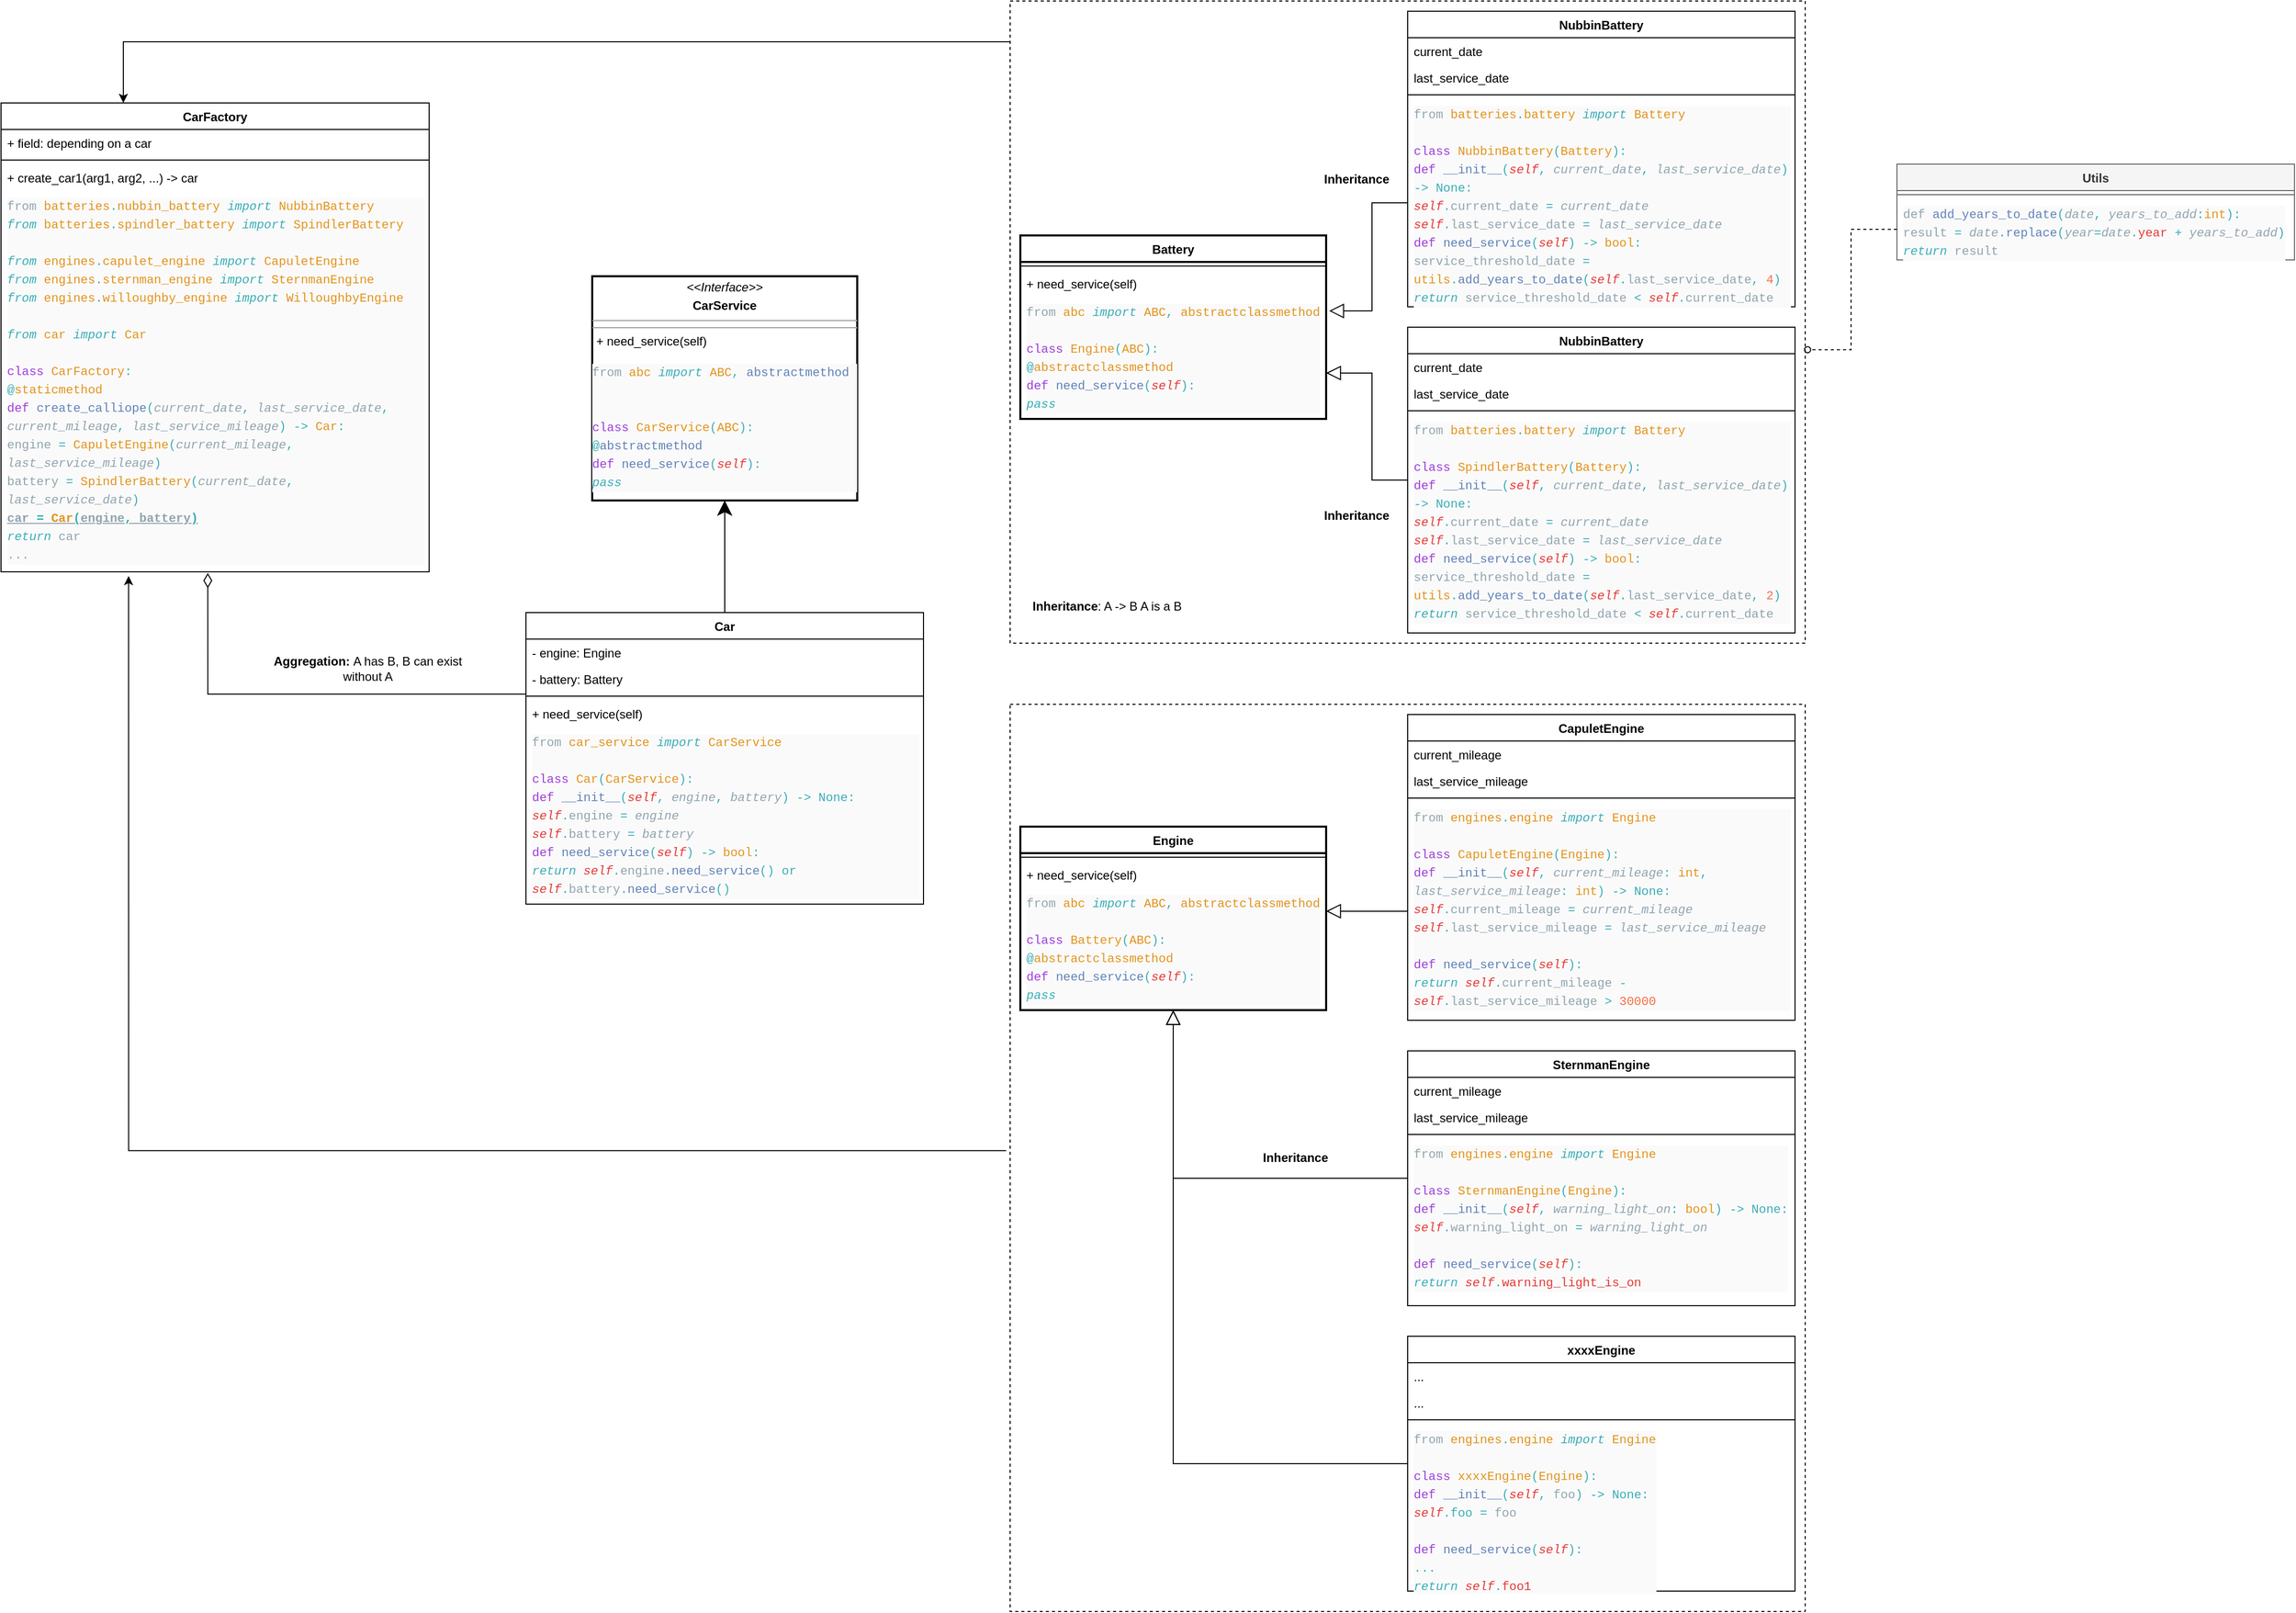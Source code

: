 <mxfile version="21.3.3" type="github">
  <diagram id="C5RBs43oDa-KdzZeNtuy" name="Page-1">
    <mxGraphModel dx="1136" dy="917" grid="1" gridSize="10" guides="1" tooltips="1" connect="1" arrows="1" fold="1" page="1" pageScale="1" pageWidth="1600" pageHeight="1200" math="0" shadow="0">
      <root>
        <mxCell id="WIyWlLk6GJQsqaUBKTNV-0" />
        <mxCell id="WIyWlLk6GJQsqaUBKTNV-1" parent="WIyWlLk6GJQsqaUBKTNV-0" />
        <mxCell id="AqpP7Q0JJ1Dxonw_0Czb-62" value="" style="rounded=0;whiteSpace=wrap;html=1;dashed=1;" parent="WIyWlLk6GJQsqaUBKTNV-1" vertex="1">
          <mxGeometry x="1010" y="700" width="780" height="890" as="geometry" />
        </mxCell>
        <mxCell id="AqpP7Q0JJ1Dxonw_0Czb-63" style="edgeStyle=orthogonalEdgeStyle;rounded=0;orthogonalLoop=1;jettySize=auto;html=1;entryX=0.298;entryY=1.011;entryDx=0;entryDy=0;entryPerimeter=0;exitX=-0.005;exitY=0.492;exitDx=0;exitDy=0;exitPerimeter=0;" parent="WIyWlLk6GJQsqaUBKTNV-1" source="AqpP7Q0JJ1Dxonw_0Czb-62" target="AqpP7Q0JJ1Dxonw_0Czb-18" edge="1">
          <mxGeometry relative="1" as="geometry">
            <Array as="points">
              <mxPoint x="145" y="1138" />
            </Array>
          </mxGeometry>
        </mxCell>
        <mxCell id="AqpP7Q0JJ1Dxonw_0Czb-46" style="edgeStyle=orthogonalEdgeStyle;rounded=0;orthogonalLoop=1;jettySize=auto;html=1;" parent="WIyWlLk6GJQsqaUBKTNV-1" source="AqpP7Q0JJ1Dxonw_0Czb-44" target="AqpP7Q0JJ1Dxonw_0Czb-14" edge="1">
          <mxGeometry relative="1" as="geometry">
            <Array as="points">
              <mxPoint x="140" y="50" />
            </Array>
          </mxGeometry>
        </mxCell>
        <mxCell id="AqpP7Q0JJ1Dxonw_0Czb-44" value="" style="rounded=0;whiteSpace=wrap;html=1;dashed=1;" parent="WIyWlLk6GJQsqaUBKTNV-1" vertex="1">
          <mxGeometry x="1010" y="10" width="780" height="630" as="geometry" />
        </mxCell>
        <mxCell id="AqpP7Q0JJ1Dxonw_0Czb-13" style="edgeStyle=orthogonalEdgeStyle;rounded=0;orthogonalLoop=1;jettySize=auto;html=1;endSize=12;" parent="WIyWlLk6GJQsqaUBKTNV-1" source="AqpP7Q0JJ1Dxonw_0Czb-6" target="AqpP7Q0JJ1Dxonw_0Czb-0" edge="1">
          <mxGeometry relative="1" as="geometry">
            <Array as="points">
              <mxPoint x="730" y="550" />
              <mxPoint x="730" y="550" />
            </Array>
          </mxGeometry>
        </mxCell>
        <mxCell id="BDwg48UCZf6vMLDt1JuL-8" style="edgeStyle=orthogonalEdgeStyle;rounded=0;orthogonalLoop=1;jettySize=auto;html=1;entryX=0.483;entryY=1.003;entryDx=0;entryDy=0;entryPerimeter=0;endArrow=diamondThin;endFill=0;endSize=12;" edge="1" parent="WIyWlLk6GJQsqaUBKTNV-1" source="AqpP7Q0JJ1Dxonw_0Czb-6" target="AqpP7Q0JJ1Dxonw_0Czb-18">
          <mxGeometry relative="1" as="geometry">
            <Array as="points">
              <mxPoint x="223" y="690" />
            </Array>
          </mxGeometry>
        </mxCell>
        <mxCell id="AqpP7Q0JJ1Dxonw_0Czb-6" value="Car" style="swimlane;fontStyle=1;align=center;verticalAlign=top;childLayout=stackLayout;horizontal=1;startSize=26;horizontalStack=0;resizeParent=1;resizeParentMax=0;resizeLast=0;collapsible=1;marginBottom=0;whiteSpace=wrap;html=1;strokeWidth=1;" parent="WIyWlLk6GJQsqaUBKTNV-1" vertex="1">
          <mxGeometry x="535" y="610" width="390" height="286" as="geometry" />
        </mxCell>
        <mxCell id="AqpP7Q0JJ1Dxonw_0Czb-7" value="- engine: Engine" style="text;strokeColor=none;fillColor=none;align=left;verticalAlign=top;spacingLeft=4;spacingRight=4;overflow=hidden;rotatable=0;points=[[0,0.5],[1,0.5]];portConstraint=eastwest;whiteSpace=wrap;html=1;" parent="AqpP7Q0JJ1Dxonw_0Czb-6" vertex="1">
          <mxGeometry y="26" width="390" height="26" as="geometry" />
        </mxCell>
        <mxCell id="AqpP7Q0JJ1Dxonw_0Czb-12" value="- battery: Battery" style="text;strokeColor=none;fillColor=none;align=left;verticalAlign=top;spacingLeft=4;spacingRight=4;overflow=hidden;rotatable=0;points=[[0,0.5],[1,0.5]];portConstraint=eastwest;whiteSpace=wrap;html=1;" parent="AqpP7Q0JJ1Dxonw_0Czb-6" vertex="1">
          <mxGeometry y="52" width="390" height="26" as="geometry" />
        </mxCell>
        <mxCell id="AqpP7Q0JJ1Dxonw_0Czb-8" value="" style="line;strokeWidth=1;fillColor=none;align=left;verticalAlign=middle;spacingTop=-1;spacingLeft=3;spacingRight=3;rotatable=0;labelPosition=right;points=[];portConstraint=eastwest;strokeColor=inherit;" parent="AqpP7Q0JJ1Dxonw_0Czb-6" vertex="1">
          <mxGeometry y="78" width="390" height="8" as="geometry" />
        </mxCell>
        <mxCell id="AqpP7Q0JJ1Dxonw_0Czb-9" value="+ need_service(self)" style="text;strokeColor=none;fillColor=none;align=left;verticalAlign=top;spacingLeft=4;spacingRight=4;overflow=hidden;rotatable=0;points=[[0,0.5],[1,0.5]];portConstraint=eastwest;whiteSpace=wrap;html=1;" parent="AqpP7Q0JJ1Dxonw_0Czb-6" vertex="1">
          <mxGeometry y="86" width="390" height="26" as="geometry" />
        </mxCell>
        <mxCell id="AqpP7Q0JJ1Dxonw_0Czb-11" value="&lt;div style=&quot;color: rgb(144, 164, 174); background-color: rgb(250, 250, 250); font-family: Menlo, Monaco, &amp;quot;Courier New&amp;quot;, monospace; font-weight: normal; font-size: 12px; line-height: 18px;&quot;&gt;&lt;div&gt;from&lt;span style=&quot;color: #90a4ae;&quot;&gt; &lt;/span&gt;&lt;span style=&quot;color: #e2931d;&quot;&gt;car_service&lt;/span&gt;&lt;span style=&quot;color: #90a4ae;&quot;&gt; &lt;/span&gt;&lt;span style=&quot;color: #39adb5;font-style: italic;&quot;&gt;import&lt;/span&gt;&lt;span style=&quot;color: #90a4ae;&quot;&gt; &lt;/span&gt;&lt;span style=&quot;color: #e2931d;&quot;&gt;CarService&lt;/span&gt;&lt;/div&gt;&lt;br&gt;&lt;div&gt;&lt;span style=&quot;color: #9c3eda;&quot;&gt;class&lt;/span&gt;&lt;span style=&quot;color: #90a4ae;&quot;&gt; &lt;/span&gt;&lt;span style=&quot;color: #e2931d;&quot;&gt;Car&lt;/span&gt;&lt;span style=&quot;color: #39adb5;&quot;&gt;(&lt;/span&gt;&lt;span style=&quot;color: #e2931d;&quot;&gt;CarService&lt;/span&gt;&lt;span style=&quot;color: #39adb5;&quot;&gt;):&lt;/span&gt;&lt;/div&gt;&lt;div&gt;&lt;span style=&quot;color: #90a4ae;&quot;&gt;    &lt;/span&gt;&lt;span style=&quot;color: #9c3eda;&quot;&gt;def&lt;/span&gt;&lt;span style=&quot;color: #90a4ae;&quot;&gt; &lt;/span&gt;&lt;span style=&quot;color: #6182b8;&quot;&gt;__init__&lt;/span&gt;&lt;span style=&quot;color: #39adb5;&quot;&gt;(&lt;/span&gt;&lt;span style=&quot;color: #e53935;font-style: italic;&quot;&gt;self&lt;/span&gt;&lt;span style=&quot;color: #39adb5;&quot;&gt;,&lt;/span&gt;&lt;span style=&quot;color: #90a4ae;&quot;&gt; &lt;/span&gt;&lt;span style=&quot;color: #90a4ae;font-style: italic;&quot;&gt;engine&lt;/span&gt;&lt;span style=&quot;color: #39adb5;&quot;&gt;,&lt;/span&gt;&lt;span style=&quot;color: #90a4ae;&quot;&gt; &lt;/span&gt;&lt;span style=&quot;color: #90a4ae;font-style: italic;&quot;&gt;battery&lt;/span&gt;&lt;span style=&quot;color: #39adb5;&quot;&gt;)&lt;/span&gt;&lt;span style=&quot;color: #90a4ae;&quot;&gt; &lt;/span&gt;&lt;span style=&quot;color: #39adb5;&quot;&gt;-&amp;gt;&lt;/span&gt;&lt;span style=&quot;color: #90a4ae;&quot;&gt; &lt;/span&gt;&lt;span style=&quot;color: #39adb5;&quot;&gt;None&lt;/span&gt;&lt;span style=&quot;color: #39adb5;&quot;&gt;:&lt;/span&gt;&lt;/div&gt;&lt;div&gt;&lt;span style=&quot;color: #90a4ae;&quot;&gt;        &lt;/span&gt;&lt;/div&gt;&lt;div&gt;&lt;span style=&quot;color: #90a4ae;&quot;&gt;        &lt;/span&gt;&lt;span style=&quot;color: #e53935;font-style: italic;&quot;&gt;self&lt;/span&gt;&lt;span style=&quot;color: #39adb5;&quot;&gt;.&lt;/span&gt;&lt;span style=&quot;color: #90a4ae;&quot;&gt;engine&lt;/span&gt;&lt;span style=&quot;color: #90a4ae;&quot;&gt; &lt;/span&gt;&lt;span style=&quot;color: #39adb5;&quot;&gt;=&lt;/span&gt;&lt;span style=&quot;color: #90a4ae;&quot;&gt; &lt;/span&gt;&lt;span style=&quot;color: #90a4ae;font-style: italic;&quot;&gt;engine&lt;/span&gt;&lt;/div&gt;&lt;div&gt;&lt;span style=&quot;color: #90a4ae;&quot;&gt;        &lt;/span&gt;&lt;span style=&quot;color: #e53935;font-style: italic;&quot;&gt;self&lt;/span&gt;&lt;span style=&quot;color: #39adb5;&quot;&gt;.&lt;/span&gt;&lt;span style=&quot;color: #90a4ae;&quot;&gt;battery&lt;/span&gt;&lt;span style=&quot;color: #90a4ae;&quot;&gt; &lt;/span&gt;&lt;span style=&quot;color: #39adb5;&quot;&gt;=&lt;/span&gt;&lt;span style=&quot;color: #90a4ae;&quot;&gt; &lt;/span&gt;&lt;span style=&quot;color: #90a4ae;font-style: italic;&quot;&gt;battery&lt;/span&gt;&lt;/div&gt;&lt;div&gt;&lt;span style=&quot;color: #90a4ae;&quot;&gt;    &lt;/span&gt;&lt;/div&gt;&lt;div&gt;&lt;span style=&quot;color: #90a4ae;&quot;&gt;    &lt;/span&gt;&lt;span style=&quot;color: #9c3eda;&quot;&gt;def&lt;/span&gt;&lt;span style=&quot;color: #90a4ae;&quot;&gt; &lt;/span&gt;&lt;span style=&quot;color: #6182b8;&quot;&gt;need_service&lt;/span&gt;&lt;span style=&quot;color: #39adb5;&quot;&gt;(&lt;/span&gt;&lt;span style=&quot;color: #e53935;font-style: italic;&quot;&gt;self&lt;/span&gt;&lt;span style=&quot;color: #39adb5;&quot;&gt;)&lt;/span&gt;&lt;span style=&quot;color: #90a4ae;&quot;&gt; &lt;/span&gt;&lt;span style=&quot;color: #39adb5;&quot;&gt;-&amp;gt;&lt;/span&gt;&lt;span style=&quot;color: #90a4ae;&quot;&gt; &lt;/span&gt;&lt;span style=&quot;color: #e2931d;&quot;&gt;bool&lt;/span&gt;&lt;span style=&quot;color: #39adb5;&quot;&gt;:&lt;/span&gt;&lt;/div&gt;&lt;div&gt;&lt;span style=&quot;color: #90a4ae;&quot;&gt;        &lt;/span&gt;&lt;span style=&quot;color: #39adb5;font-style: italic;&quot;&gt;return&lt;/span&gt;&lt;span style=&quot;color: #90a4ae;&quot;&gt; &lt;/span&gt;&lt;span style=&quot;color: #e53935;font-style: italic;&quot;&gt;self&lt;/span&gt;&lt;span style=&quot;color: #39adb5;&quot;&gt;.&lt;/span&gt;&lt;span style=&quot;color: #90a4ae;&quot;&gt;engine&lt;/span&gt;&lt;span style=&quot;color: #39adb5;&quot;&gt;.&lt;/span&gt;&lt;span style=&quot;color: #6182b8;&quot;&gt;need_service&lt;/span&gt;&lt;span style=&quot;color: #39adb5;&quot;&gt;()&lt;/span&gt;&lt;span style=&quot;color: #90a4ae;&quot;&gt; &lt;/span&gt;&lt;span style=&quot;color: #39adb5;&quot;&gt;or&lt;/span&gt;&lt;span style=&quot;color: #90a4ae;&quot;&gt; &lt;/span&gt;&lt;span style=&quot;color: #e53935;font-style: italic;&quot;&gt;self&lt;/span&gt;&lt;span style=&quot;color: #39adb5;&quot;&gt;.&lt;/span&gt;&lt;span style=&quot;color: #90a4ae;&quot;&gt;battery&lt;/span&gt;&lt;span style=&quot;color: #39adb5;&quot;&gt;.&lt;/span&gt;&lt;span style=&quot;color: #6182b8;&quot;&gt;need_service&lt;/span&gt;&lt;span style=&quot;color: #39adb5;&quot;&gt;()&lt;/span&gt;&lt;/div&gt;&lt;/div&gt;" style="text;strokeColor=none;fillColor=none;align=left;verticalAlign=top;spacingLeft=4;spacingRight=4;overflow=hidden;rotatable=0;points=[[0,0.5],[1,0.5]];portConstraint=eastwest;whiteSpace=wrap;html=1;" parent="AqpP7Q0JJ1Dxonw_0Czb-6" vertex="1">
          <mxGeometry y="112" width="390" height="174" as="geometry" />
        </mxCell>
        <mxCell id="AqpP7Q0JJ1Dxonw_0Czb-14" value="CarFactory" style="swimlane;fontStyle=1;align=center;verticalAlign=top;childLayout=stackLayout;horizontal=1;startSize=26;horizontalStack=0;resizeParent=1;resizeParentMax=0;resizeLast=0;collapsible=1;marginBottom=0;whiteSpace=wrap;html=1;" parent="WIyWlLk6GJQsqaUBKTNV-1" vertex="1">
          <mxGeometry x="20" y="110" width="420" height="460" as="geometry" />
        </mxCell>
        <mxCell id="AqpP7Q0JJ1Dxonw_0Czb-15" value="+ field: depending on a car" style="text;strokeColor=none;fillColor=none;align=left;verticalAlign=top;spacingLeft=4;spacingRight=4;overflow=hidden;rotatable=0;points=[[0,0.5],[1,0.5]];portConstraint=eastwest;whiteSpace=wrap;html=1;" parent="AqpP7Q0JJ1Dxonw_0Czb-14" vertex="1">
          <mxGeometry y="26" width="420" height="26" as="geometry" />
        </mxCell>
        <mxCell id="AqpP7Q0JJ1Dxonw_0Czb-16" value="" style="line;strokeWidth=1;fillColor=none;align=left;verticalAlign=middle;spacingTop=-1;spacingLeft=3;spacingRight=3;rotatable=0;labelPosition=right;points=[];portConstraint=eastwest;strokeColor=inherit;" parent="AqpP7Q0JJ1Dxonw_0Czb-14" vertex="1">
          <mxGeometry y="52" width="420" height="8" as="geometry" />
        </mxCell>
        <mxCell id="AqpP7Q0JJ1Dxonw_0Czb-17" value="+ create_car1(arg1, arg2, ...) -&amp;gt; car" style="text;strokeColor=none;fillColor=none;align=left;verticalAlign=top;spacingLeft=4;spacingRight=4;overflow=hidden;rotatable=0;points=[[0,0.5],[1,0.5]];portConstraint=eastwest;whiteSpace=wrap;html=1;" parent="AqpP7Q0JJ1Dxonw_0Czb-14" vertex="1">
          <mxGeometry y="60" width="420" height="26" as="geometry" />
        </mxCell>
        <mxCell id="AqpP7Q0JJ1Dxonw_0Czb-18" value="&lt;div style=&quot;color: rgb(144, 164, 174); background-color: rgb(250, 250, 250); font-family: Menlo, Monaco, &amp;quot;Courier New&amp;quot;, monospace; font-weight: normal; font-size: 12px; line-height: 18px;&quot;&gt;&lt;div&gt;from&lt;span style=&quot;color: #90a4ae;&quot;&gt; &lt;/span&gt;&lt;span style=&quot;color: #e2931d;&quot;&gt;batteries&lt;/span&gt;&lt;span style=&quot;color: #39adb5;&quot;&gt;.&lt;/span&gt;&lt;span style=&quot;color: #e2931d;&quot;&gt;nubbin_battery&lt;/span&gt;&lt;span style=&quot;color: #90a4ae;&quot;&gt; &lt;/span&gt;&lt;span style=&quot;color: #39adb5;font-style: italic;&quot;&gt;import&lt;/span&gt;&lt;span style=&quot;color: #90a4ae;&quot;&gt; &lt;/span&gt;&lt;span style=&quot;color: #e2931d;&quot;&gt;NubbinBattery&lt;/span&gt;&lt;/div&gt;&lt;div&gt;&lt;span style=&quot;color: #39adb5;font-style: italic;&quot;&gt;from&lt;/span&gt;&lt;span style=&quot;color: #90a4ae;&quot;&gt; &lt;/span&gt;&lt;span style=&quot;color: #e2931d;&quot;&gt;batteries&lt;/span&gt;&lt;span style=&quot;color: #39adb5;&quot;&gt;.&lt;/span&gt;&lt;span style=&quot;color: #e2931d;&quot;&gt;spindler_battery&lt;/span&gt;&lt;span style=&quot;color: #90a4ae;&quot;&gt; &lt;/span&gt;&lt;span style=&quot;color: #39adb5;font-style: italic;&quot;&gt;import&lt;/span&gt;&lt;span style=&quot;color: #90a4ae;&quot;&gt; &lt;/span&gt;&lt;span style=&quot;color: #e2931d;&quot;&gt;SpindlerBattery&lt;/span&gt;&lt;/div&gt;&lt;br&gt;&lt;div&gt;&lt;span style=&quot;color: #39adb5;font-style: italic;&quot;&gt;from&lt;/span&gt;&lt;span style=&quot;color: #90a4ae;&quot;&gt; &lt;/span&gt;&lt;span style=&quot;color: #e2931d;&quot;&gt;engines&lt;/span&gt;&lt;span style=&quot;color: #39adb5;&quot;&gt;.&lt;/span&gt;&lt;span style=&quot;color: #e2931d;&quot;&gt;capulet_engine&lt;/span&gt;&lt;span style=&quot;color: #90a4ae;&quot;&gt; &lt;/span&gt;&lt;span style=&quot;color: #39adb5;font-style: italic;&quot;&gt;import&lt;/span&gt;&lt;span style=&quot;color: #90a4ae;&quot;&gt; &lt;/span&gt;&lt;span style=&quot;color: #e2931d;&quot;&gt;CapuletEngine&lt;/span&gt;&lt;/div&gt;&lt;div&gt;&lt;span style=&quot;color: #39adb5;font-style: italic;&quot;&gt;from&lt;/span&gt;&lt;span style=&quot;color: #90a4ae;&quot;&gt; &lt;/span&gt;&lt;span style=&quot;color: #e2931d;&quot;&gt;engines&lt;/span&gt;&lt;span style=&quot;color: #39adb5;&quot;&gt;.&lt;/span&gt;&lt;span style=&quot;color: #e2931d;&quot;&gt;sternman_engine&lt;/span&gt;&lt;span style=&quot;color: #90a4ae;&quot;&gt; &lt;/span&gt;&lt;span style=&quot;color: #39adb5;font-style: italic;&quot;&gt;import&lt;/span&gt;&lt;span style=&quot;color: #90a4ae;&quot;&gt; &lt;/span&gt;&lt;span style=&quot;color: #e2931d;&quot;&gt;SternmanEngine&lt;/span&gt;&lt;/div&gt;&lt;div&gt;&lt;span style=&quot;color: #39adb5;font-style: italic;&quot;&gt;from&lt;/span&gt;&lt;span style=&quot;color: #90a4ae;&quot;&gt; &lt;/span&gt;&lt;span style=&quot;color: #e2931d;&quot;&gt;engines&lt;/span&gt;&lt;span style=&quot;color: #39adb5;&quot;&gt;.&lt;/span&gt;&lt;span style=&quot;color: #e2931d;&quot;&gt;willoughby_engine&lt;/span&gt;&lt;span style=&quot;color: #90a4ae;&quot;&gt; &lt;/span&gt;&lt;span style=&quot;color: #39adb5;font-style: italic;&quot;&gt;import&lt;/span&gt;&lt;span style=&quot;color: #90a4ae;&quot;&gt; &lt;/span&gt;&lt;span style=&quot;color: #e2931d;&quot;&gt;WilloughbyEngine&lt;/span&gt;&lt;/div&gt;&lt;br&gt;&lt;div&gt;&lt;span style=&quot;color: #39adb5;font-style: italic;&quot;&gt;from&lt;/span&gt;&lt;span style=&quot;color: #90a4ae;&quot;&gt; &lt;/span&gt;&lt;span style=&quot;color: #e2931d;&quot;&gt;car&lt;/span&gt;&lt;span style=&quot;color: #90a4ae;&quot;&gt; &lt;/span&gt;&lt;span style=&quot;color: #39adb5;font-style: italic;&quot;&gt;import&lt;/span&gt;&lt;span style=&quot;color: #90a4ae;&quot;&gt; &lt;/span&gt;&lt;span style=&quot;color: #e2931d;&quot;&gt;Car&lt;/span&gt;&lt;/div&gt;&lt;br&gt;&lt;div&gt;&lt;span style=&quot;color: #9c3eda;&quot;&gt;class&lt;/span&gt;&lt;span style=&quot;color: #90a4ae;&quot;&gt; &lt;/span&gt;&lt;span style=&quot;color: #e2931d;&quot;&gt;CarFactory&lt;/span&gt;&lt;span style=&quot;color: #39adb5;&quot;&gt;:&lt;/span&gt;&lt;/div&gt;&lt;div&gt;&lt;span style=&quot;color: #90a4ae;&quot;&gt;    &lt;/span&gt;&lt;span style=&quot;color: #39adb5;&quot;&gt;@&lt;/span&gt;&lt;span style=&quot;color: #e2931d;&quot;&gt;staticmethod&lt;/span&gt;&lt;/div&gt;&lt;div&gt;&lt;span style=&quot;color: #90a4ae;&quot;&gt;    &lt;/span&gt;&lt;span style=&quot;color: #9c3eda;&quot;&gt;def&lt;/span&gt;&lt;span style=&quot;color: #90a4ae;&quot;&gt; &lt;/span&gt;&lt;span style=&quot;color: #6182b8;&quot;&gt;create_calliope&lt;/span&gt;&lt;span style=&quot;color: #39adb5;&quot;&gt;(&lt;/span&gt;&lt;span style=&quot;color: #90a4ae;font-style: italic;&quot;&gt;current_date&lt;/span&gt;&lt;span style=&quot;color: #39adb5;&quot;&gt;,&lt;/span&gt;&lt;span style=&quot;color: #90a4ae;&quot;&gt; &lt;/span&gt;&lt;span style=&quot;color: #90a4ae;font-style: italic;&quot;&gt;last_service_date&lt;/span&gt;&lt;span style=&quot;color: #39adb5;&quot;&gt;,&lt;/span&gt;&lt;span style=&quot;color: #90a4ae;&quot;&gt; &lt;/span&gt;&lt;span style=&quot;color: #90a4ae;font-style: italic;&quot;&gt;current_mileage&lt;/span&gt;&lt;span style=&quot;color: #39adb5;&quot;&gt;,&lt;/span&gt;&lt;span style=&quot;color: #90a4ae;&quot;&gt; &lt;/span&gt;&lt;span style=&quot;color: #90a4ae;font-style: italic;&quot;&gt;last_service_mileage&lt;/span&gt;&lt;span style=&quot;color: #39adb5;&quot;&gt;)&lt;/span&gt;&lt;span style=&quot;color: #90a4ae;&quot;&gt; &lt;/span&gt;&lt;span style=&quot;color: #39adb5;&quot;&gt;-&amp;gt;&lt;/span&gt;&lt;span style=&quot;color: #90a4ae;&quot;&gt; &lt;/span&gt;&lt;span style=&quot;color: #e2931d;&quot;&gt;Car&lt;/span&gt;&lt;span style=&quot;color: #39adb5;&quot;&gt;:&lt;/span&gt;&lt;/div&gt;&lt;div&gt;&lt;span style=&quot;color: #90a4ae;&quot;&gt;        &lt;/span&gt;&lt;span style=&quot;color: #90a4ae;&quot;&gt;engine&lt;/span&gt;&lt;span style=&quot;color: #90a4ae;&quot;&gt; &lt;/span&gt;&lt;span style=&quot;color: #39adb5;&quot;&gt;=&lt;/span&gt;&lt;span style=&quot;color: #90a4ae;&quot;&gt; &lt;/span&gt;&lt;span style=&quot;color: #e2931d;&quot;&gt;CapuletEngine&lt;/span&gt;&lt;span style=&quot;color: #39adb5;&quot;&gt;(&lt;/span&gt;&lt;span style=&quot;color: #90a4ae;font-style: italic;&quot;&gt;current_mileage&lt;/span&gt;&lt;span style=&quot;color: #39adb5;&quot;&gt;,&lt;/span&gt;&lt;span style=&quot;color: #6182b8;&quot;&gt; &lt;/span&gt;&lt;span style=&quot;color: #90a4ae;font-style: italic;&quot;&gt;last_service_mileage&lt;/span&gt;&lt;span style=&quot;color: #39adb5;&quot;&gt;)&lt;/span&gt;&lt;/div&gt;&lt;div&gt;&lt;span style=&quot;color: #90a4ae;&quot;&gt;        &lt;/span&gt;&lt;span style=&quot;color: #90a4ae;&quot;&gt;battery&lt;/span&gt;&lt;span style=&quot;color: #90a4ae;&quot;&gt; &lt;/span&gt;&lt;span style=&quot;color: #39adb5;&quot;&gt;=&lt;/span&gt;&lt;span style=&quot;color: #90a4ae;&quot;&gt; &lt;/span&gt;&lt;span style=&quot;color: #e2931d;&quot;&gt;SpindlerBattery&lt;/span&gt;&lt;span style=&quot;color: #39adb5;&quot;&gt;(&lt;/span&gt;&lt;span style=&quot;color: #90a4ae;font-style: italic;&quot;&gt;current_date&lt;/span&gt;&lt;span style=&quot;color: #39adb5;&quot;&gt;,&lt;/span&gt;&lt;span style=&quot;color: #6182b8;&quot;&gt; &lt;/span&gt;&lt;span style=&quot;color: #90a4ae;font-style: italic;&quot;&gt;last_service_date&lt;/span&gt;&lt;span style=&quot;color: #39adb5;&quot;&gt;)&lt;/span&gt;&lt;/div&gt;&lt;div&gt;&lt;span style=&quot;color: #90a4ae;&quot;&gt;        &lt;/span&gt;&lt;b&gt;&lt;u&gt;&lt;span style=&quot;color: #90a4ae;&quot;&gt;car&lt;/span&gt;&lt;span style=&quot;color: #90a4ae;&quot;&gt; &lt;/span&gt;&lt;span style=&quot;color: #39adb5;&quot;&gt;=&lt;/span&gt;&lt;span style=&quot;color: #90a4ae;&quot;&gt; &lt;/span&gt;&lt;span style=&quot;color: #e2931d;&quot;&gt;Car&lt;/span&gt;&lt;span style=&quot;color: #39adb5;&quot;&gt;(&lt;/span&gt;&lt;span style=&quot;color: #90a4ae;&quot;&gt;engine&lt;/span&gt;&lt;span style=&quot;color: #39adb5;&quot;&gt;,&lt;/span&gt;&lt;span style=&quot;color: #6182b8;&quot;&gt; &lt;/span&gt;&lt;span style=&quot;color: #90a4ae;&quot;&gt;battery&lt;/span&gt;&lt;span style=&quot;color: #39adb5;&quot;&gt;)&lt;/span&gt;&lt;/u&gt;&lt;/b&gt;&lt;/div&gt;&lt;div&gt;&lt;span style=&quot;color: #90a4ae;&quot;&gt;        &lt;/span&gt;&lt;span style=&quot;color: #39adb5;font-style: italic;&quot;&gt;return&lt;/span&gt;&lt;span style=&quot;color: #90a4ae;&quot;&gt; &lt;/span&gt;&lt;span style=&quot;color: #90a4ae;&quot;&gt;car&lt;/span&gt;&lt;/div&gt;&lt;div&gt;&lt;span style=&quot;color: #90a4ae;&quot;&gt;...&lt;br&gt;&lt;/span&gt;&lt;/div&gt;&lt;/div&gt;" style="text;strokeColor=none;fillColor=none;align=left;verticalAlign=top;spacingLeft=4;spacingRight=4;overflow=hidden;rotatable=0;points=[[0,0.5],[1,0.5]];portConstraint=eastwest;whiteSpace=wrap;html=1;" parent="AqpP7Q0JJ1Dxonw_0Czb-14" vertex="1">
          <mxGeometry y="86" width="420" height="374" as="geometry" />
        </mxCell>
        <mxCell id="AqpP7Q0JJ1Dxonw_0Czb-20" value="Battery" style="swimlane;fontStyle=1;align=center;verticalAlign=top;childLayout=stackLayout;horizontal=1;startSize=26;horizontalStack=0;resizeParent=1;resizeParentMax=0;resizeLast=0;collapsible=1;marginBottom=0;whiteSpace=wrap;html=1;strokeWidth=2;" parent="WIyWlLk6GJQsqaUBKTNV-1" vertex="1">
          <mxGeometry x="1020" y="240" width="300" height="180" as="geometry" />
        </mxCell>
        <mxCell id="AqpP7Q0JJ1Dxonw_0Czb-22" value="" style="line;strokeWidth=1;fillColor=none;align=left;verticalAlign=middle;spacingTop=-1;spacingLeft=3;spacingRight=3;rotatable=0;labelPosition=right;points=[];portConstraint=eastwest;strokeColor=inherit;" parent="AqpP7Q0JJ1Dxonw_0Czb-20" vertex="1">
          <mxGeometry y="26" width="300" height="8" as="geometry" />
        </mxCell>
        <mxCell id="AqpP7Q0JJ1Dxonw_0Czb-23" value="+ need_service(self)" style="text;strokeColor=none;fillColor=none;align=left;verticalAlign=top;spacingLeft=4;spacingRight=4;overflow=hidden;rotatable=0;points=[[0,0.5],[1,0.5]];portConstraint=eastwest;whiteSpace=wrap;html=1;" parent="AqpP7Q0JJ1Dxonw_0Czb-20" vertex="1">
          <mxGeometry y="34" width="300" height="26" as="geometry" />
        </mxCell>
        <mxCell id="AqpP7Q0JJ1Dxonw_0Czb-27" value="&lt;div style=&quot;color: rgb(144, 164, 174); background-color: rgb(250, 250, 250); font-family: Menlo, Monaco, &amp;quot;Courier New&amp;quot;, monospace; font-weight: normal; font-size: 12px; line-height: 18px;&quot;&gt;&lt;div&gt;from&lt;span style=&quot;color: #90a4ae;&quot;&gt; &lt;/span&gt;&lt;span style=&quot;color: #e2931d;&quot;&gt;abc&lt;/span&gt;&lt;span style=&quot;color: #90a4ae;&quot;&gt; &lt;/span&gt;&lt;span style=&quot;color: #39adb5;font-style: italic;&quot;&gt;import&lt;/span&gt;&lt;span style=&quot;color: #90a4ae;&quot;&gt; &lt;/span&gt;&lt;span style=&quot;color: #e2931d;&quot;&gt;ABC&lt;/span&gt;&lt;span style=&quot;color: #39adb5;&quot;&gt;,&lt;/span&gt;&lt;span style=&quot;color: #90a4ae;&quot;&gt; &lt;/span&gt;&lt;span style=&quot;color: #e2931d;&quot;&gt;abstractclassmethod&lt;/span&gt;&lt;/div&gt;&lt;br&gt;&lt;div&gt;&lt;span style=&quot;color: #9c3eda;&quot;&gt;class&lt;/span&gt;&lt;span style=&quot;color: #90a4ae;&quot;&gt; &lt;/span&gt;&lt;span style=&quot;color: #e2931d;&quot;&gt;Engine&lt;/span&gt;&lt;span style=&quot;color: #39adb5;&quot;&gt;(&lt;/span&gt;&lt;span style=&quot;color: #e2931d;&quot;&gt;ABC&lt;/span&gt;&lt;span style=&quot;color: #39adb5;&quot;&gt;):&lt;/span&gt;&lt;/div&gt;&lt;div&gt;&lt;span style=&quot;color: #90a4ae;&quot;&gt;    &lt;/span&gt;&lt;/div&gt;&lt;div&gt;&lt;span style=&quot;color: #90a4ae;&quot;&gt;    &lt;/span&gt;&lt;span style=&quot;color: #39adb5;&quot;&gt;@&lt;/span&gt;&lt;span style=&quot;color: #e2931d;&quot;&gt;abstractclassmethod&lt;/span&gt;&lt;/div&gt;&lt;div&gt;&lt;span style=&quot;color: #90a4ae;&quot;&gt;    &lt;/span&gt;&lt;span style=&quot;color: #9c3eda;&quot;&gt;def&lt;/span&gt;&lt;span style=&quot;color: #90a4ae;&quot;&gt; &lt;/span&gt;&lt;span style=&quot;color: #6182b8;&quot;&gt;need_service&lt;/span&gt;&lt;span style=&quot;color: #39adb5;&quot;&gt;(&lt;/span&gt;&lt;span style=&quot;color: #e53935;font-style: italic;&quot;&gt;self&lt;/span&gt;&lt;span style=&quot;color: #39adb5;&quot;&gt;):&lt;/span&gt;&lt;/div&gt;&lt;div&gt;&lt;span style=&quot;color: #90a4ae;&quot;&gt;        &lt;/span&gt;&lt;span style=&quot;color: #39adb5;font-style: italic;&quot;&gt;pass&lt;/span&gt;&lt;/div&gt;&lt;/div&gt;" style="text;strokeColor=none;fillColor=none;align=left;verticalAlign=top;spacingLeft=4;spacingRight=4;overflow=hidden;rotatable=0;points=[[0,0.5],[1,0.5]];portConstraint=eastwest;whiteSpace=wrap;html=1;" parent="AqpP7Q0JJ1Dxonw_0Czb-20" vertex="1">
          <mxGeometry y="60" width="300" height="120" as="geometry" />
        </mxCell>
        <mxCell id="AqpP7Q0JJ1Dxonw_0Czb-24" value="Engine" style="swimlane;fontStyle=1;align=center;verticalAlign=top;childLayout=stackLayout;horizontal=1;startSize=26;horizontalStack=0;resizeParent=1;resizeParentMax=0;resizeLast=0;collapsible=1;marginBottom=0;whiteSpace=wrap;html=1;strokeWidth=2;" parent="WIyWlLk6GJQsqaUBKTNV-1" vertex="1">
          <mxGeometry x="1020" y="820" width="300" height="180" as="geometry" />
        </mxCell>
        <mxCell id="AqpP7Q0JJ1Dxonw_0Czb-25" value="" style="line;strokeWidth=1;fillColor=none;align=left;verticalAlign=middle;spacingTop=-1;spacingLeft=3;spacingRight=3;rotatable=0;labelPosition=right;points=[];portConstraint=eastwest;strokeColor=inherit;" parent="AqpP7Q0JJ1Dxonw_0Czb-24" vertex="1">
          <mxGeometry y="26" width="300" height="8" as="geometry" />
        </mxCell>
        <mxCell id="AqpP7Q0JJ1Dxonw_0Czb-26" value="+ need_service(self)" style="text;strokeColor=none;fillColor=none;align=left;verticalAlign=top;spacingLeft=4;spacingRight=4;overflow=hidden;rotatable=0;points=[[0,0.5],[1,0.5]];portConstraint=eastwest;whiteSpace=wrap;html=1;" parent="AqpP7Q0JJ1Dxonw_0Czb-24" vertex="1">
          <mxGeometry y="34" width="300" height="26" as="geometry" />
        </mxCell>
        <mxCell id="AqpP7Q0JJ1Dxonw_0Czb-28" value="&lt;div style=&quot;color: rgb(144, 164, 174); background-color: rgb(250, 250, 250); font-family: Menlo, Monaco, &amp;quot;Courier New&amp;quot;, monospace; font-weight: normal; font-size: 12px; line-height: 18px;&quot;&gt;&lt;div&gt;from&lt;span style=&quot;color: #90a4ae;&quot;&gt; &lt;/span&gt;&lt;span style=&quot;color: #e2931d;&quot;&gt;abc&lt;/span&gt;&lt;span style=&quot;color: #90a4ae;&quot;&gt; &lt;/span&gt;&lt;span style=&quot;color: #39adb5;font-style: italic;&quot;&gt;import&lt;/span&gt;&lt;span style=&quot;color: #90a4ae;&quot;&gt; &lt;/span&gt;&lt;span style=&quot;color: #e2931d;&quot;&gt;ABC&lt;/span&gt;&lt;span style=&quot;color: #39adb5;&quot;&gt;,&lt;/span&gt;&lt;span style=&quot;color: #90a4ae;&quot;&gt; &lt;/span&gt;&lt;span style=&quot;color: #e2931d;&quot;&gt;abstractclassmethod&lt;/span&gt;&lt;/div&gt;&lt;br&gt;&lt;div&gt;&lt;span style=&quot;color: #9c3eda;&quot;&gt;class&lt;/span&gt;&lt;span style=&quot;color: #90a4ae;&quot;&gt; &lt;/span&gt;&lt;span style=&quot;color: #e2931d;&quot;&gt;Battery&lt;/span&gt;&lt;span style=&quot;color: #39adb5;&quot;&gt;(&lt;/span&gt;&lt;span style=&quot;color: #e2931d;&quot;&gt;ABC&lt;/span&gt;&lt;span style=&quot;color: #39adb5;&quot;&gt;):&lt;/span&gt;&lt;/div&gt;&lt;div&gt;&lt;span style=&quot;color: #90a4ae;&quot;&gt;    &lt;/span&gt;&lt;/div&gt;&lt;div&gt;&lt;span style=&quot;color: #90a4ae;&quot;&gt;    &lt;/span&gt;&lt;span style=&quot;color: #39adb5;&quot;&gt;@&lt;/span&gt;&lt;span style=&quot;color: #e2931d;&quot;&gt;abstractclassmethod&lt;/span&gt;&lt;/div&gt;&lt;div&gt;&lt;span style=&quot;color: #90a4ae;&quot;&gt;    &lt;/span&gt;&lt;span style=&quot;color: #9c3eda;&quot;&gt;def&lt;/span&gt;&lt;span style=&quot;color: #90a4ae;&quot;&gt; &lt;/span&gt;&lt;span style=&quot;color: #6182b8;&quot;&gt;need_service&lt;/span&gt;&lt;span style=&quot;color: #39adb5;&quot;&gt;(&lt;/span&gt;&lt;span style=&quot;color: #e53935;font-style: italic;&quot;&gt;self&lt;/span&gt;&lt;span style=&quot;color: #39adb5;&quot;&gt;):&lt;/span&gt;&lt;/div&gt;&lt;div&gt;&lt;span style=&quot;color: #90a4ae;&quot;&gt;        &lt;/span&gt;&lt;span style=&quot;color: #39adb5;font-style: italic;&quot;&gt;pass&lt;/span&gt;&lt;/div&gt;&lt;/div&gt;" style="text;strokeColor=none;fillColor=none;align=left;verticalAlign=top;spacingLeft=4;spacingRight=4;overflow=hidden;rotatable=0;points=[[0,0.5],[1,0.5]];portConstraint=eastwest;whiteSpace=wrap;html=1;" parent="AqpP7Q0JJ1Dxonw_0Czb-24" vertex="1">
          <mxGeometry y="60" width="300" height="120" as="geometry" />
        </mxCell>
        <mxCell id="AqpP7Q0JJ1Dxonw_0Czb-29" value="NubbinBattery" style="swimlane;fontStyle=1;align=center;verticalAlign=top;childLayout=stackLayout;horizontal=1;startSize=26;horizontalStack=0;resizeParent=1;resizeParentMax=0;resizeLast=0;collapsible=1;marginBottom=0;whiteSpace=wrap;html=1;" parent="WIyWlLk6GJQsqaUBKTNV-1" vertex="1">
          <mxGeometry x="1400" y="20" width="380" height="290" as="geometry" />
        </mxCell>
        <mxCell id="AqpP7Q0JJ1Dxonw_0Czb-30" value="current_date&lt;span style=&quot;color: #39adb5;&quot;&gt;&lt;/span&gt;" style="text;strokeColor=none;fillColor=none;align=left;verticalAlign=top;spacingLeft=4;spacingRight=4;overflow=hidden;rotatable=0;points=[[0,0.5],[1,0.5]];portConstraint=eastwest;whiteSpace=wrap;html=1;" parent="AqpP7Q0JJ1Dxonw_0Czb-29" vertex="1">
          <mxGeometry y="26" width="380" height="26" as="geometry" />
        </mxCell>
        <mxCell id="AqpP7Q0JJ1Dxonw_0Czb-33" value="last_service_date" style="text;strokeColor=none;fillColor=none;align=left;verticalAlign=top;spacingLeft=4;spacingRight=4;overflow=hidden;rotatable=0;points=[[0,0.5],[1,0.5]];portConstraint=eastwest;whiteSpace=wrap;html=1;" parent="AqpP7Q0JJ1Dxonw_0Czb-29" vertex="1">
          <mxGeometry y="52" width="380" height="26" as="geometry" />
        </mxCell>
        <mxCell id="AqpP7Q0JJ1Dxonw_0Czb-31" value="" style="line;strokeWidth=1;fillColor=none;align=left;verticalAlign=middle;spacingTop=-1;spacingLeft=3;spacingRight=3;rotatable=0;labelPosition=right;points=[];portConstraint=eastwest;strokeColor=inherit;" parent="AqpP7Q0JJ1Dxonw_0Czb-29" vertex="1">
          <mxGeometry y="78" width="380" height="8" as="geometry" />
        </mxCell>
        <mxCell id="AqpP7Q0JJ1Dxonw_0Czb-32" value="&lt;div style=&quot;color: rgb(144, 164, 174); background-color: rgb(250, 250, 250); font-family: Menlo, Monaco, &amp;quot;Courier New&amp;quot;, monospace; font-weight: normal; font-size: 12px; line-height: 18px;&quot;&gt;&lt;div&gt;from&lt;span style=&quot;color: #90a4ae;&quot;&gt; &lt;/span&gt;&lt;span style=&quot;color: #e2931d;&quot;&gt;batteries&lt;/span&gt;&lt;span style=&quot;color: #39adb5;&quot;&gt;.&lt;/span&gt;&lt;span style=&quot;color: #e2931d;&quot;&gt;battery&lt;/span&gt;&lt;span style=&quot;color: #90a4ae;&quot;&gt; &lt;/span&gt;&lt;span style=&quot;color: #39adb5;font-style: italic;&quot;&gt;import&lt;/span&gt;&lt;span style=&quot;color: #90a4ae;&quot;&gt; &lt;/span&gt;&lt;span style=&quot;color: #e2931d;&quot;&gt;Battery&lt;/span&gt;&lt;/div&gt;&lt;br&gt;&lt;div&gt;&lt;span style=&quot;color: #9c3eda;&quot;&gt;class&lt;/span&gt;&lt;span style=&quot;color: #90a4ae;&quot;&gt; &lt;/span&gt;&lt;span style=&quot;color: #e2931d;&quot;&gt;NubbinBattery&lt;/span&gt;&lt;span style=&quot;color: #39adb5;&quot;&gt;(&lt;/span&gt;&lt;span style=&quot;color: #e2931d;&quot;&gt;Battery&lt;/span&gt;&lt;span style=&quot;color: #39adb5;&quot;&gt;):&lt;/span&gt;&lt;/div&gt;&lt;div&gt;&lt;span style=&quot;color: #90a4ae;&quot;&gt;    &lt;/span&gt;&lt;/div&gt;&lt;div&gt;&lt;span style=&quot;color: #90a4ae;&quot;&gt;    &lt;/span&gt;&lt;span style=&quot;color: #9c3eda;&quot;&gt;def&lt;/span&gt;&lt;span style=&quot;color: #90a4ae;&quot;&gt; &lt;/span&gt;&lt;span style=&quot;color: #6182b8;&quot;&gt;__init__&lt;/span&gt;&lt;span style=&quot;color: #39adb5;&quot;&gt;(&lt;/span&gt;&lt;span style=&quot;color: #e53935;font-style: italic;&quot;&gt;self&lt;/span&gt;&lt;span style=&quot;color: #39adb5;&quot;&gt;,&lt;/span&gt;&lt;span style=&quot;color: #90a4ae;&quot;&gt; &lt;/span&gt;&lt;span style=&quot;color: #90a4ae;font-style: italic;&quot;&gt;current_date&lt;/span&gt;&lt;span style=&quot;color: #39adb5;&quot;&gt;,&lt;/span&gt;&lt;span style=&quot;color: #90a4ae;&quot;&gt; &lt;/span&gt;&lt;span style=&quot;color: #90a4ae;font-style: italic;&quot;&gt;last_service_date&lt;/span&gt;&lt;span style=&quot;color: #39adb5;&quot;&gt;)&lt;/span&gt;&lt;span style=&quot;color: #90a4ae;&quot;&gt; &lt;/span&gt;&lt;span style=&quot;color: #39adb5;&quot;&gt;-&amp;gt;&lt;/span&gt;&lt;span style=&quot;color: #90a4ae;&quot;&gt; &lt;/span&gt;&lt;span style=&quot;color: #39adb5;&quot;&gt;None&lt;/span&gt;&lt;span style=&quot;color: #39adb5;&quot;&gt;:&lt;/span&gt;&lt;/div&gt;&lt;div&gt;&lt;span style=&quot;color: #90a4ae;&quot;&gt;        &lt;/span&gt;&lt;span style=&quot;color: #e53935;font-style: italic;&quot;&gt;self&lt;/span&gt;&lt;span style=&quot;color: #39adb5;&quot;&gt;.&lt;/span&gt;&lt;span style=&quot;color: #90a4ae;&quot;&gt;current_date&lt;/span&gt;&lt;span style=&quot;color: #90a4ae;&quot;&gt; &lt;/span&gt;&lt;span style=&quot;color: #39adb5;&quot;&gt;=&lt;/span&gt;&lt;span style=&quot;color: #90a4ae;&quot;&gt; &lt;/span&gt;&lt;span style=&quot;color: #90a4ae;font-style: italic;&quot;&gt;current_date&lt;/span&gt;&lt;/div&gt;&lt;div&gt;&lt;span style=&quot;color: #90a4ae;&quot;&gt;        &lt;/span&gt;&lt;span style=&quot;color: #e53935;font-style: italic;&quot;&gt;self&lt;/span&gt;&lt;span style=&quot;color: #39adb5;&quot;&gt;.&lt;/span&gt;&lt;span style=&quot;color: #90a4ae;&quot;&gt;last_service_date&lt;/span&gt;&lt;span style=&quot;color: #90a4ae;&quot;&gt; &lt;/span&gt;&lt;span style=&quot;color: #39adb5;&quot;&gt;=&lt;/span&gt;&lt;span style=&quot;color: #90a4ae;&quot;&gt; &lt;/span&gt;&lt;span style=&quot;color: #90a4ae;font-style: italic;&quot;&gt;last_service_date&lt;/span&gt;&lt;/div&gt;&lt;div&gt;&lt;span style=&quot;color: #90a4ae;&quot;&gt;    &lt;/span&gt;&lt;/div&gt;&lt;div&gt;&lt;span style=&quot;color: #90a4ae;&quot;&gt;    &lt;/span&gt;&lt;span style=&quot;color: #9c3eda;&quot;&gt;def&lt;/span&gt;&lt;span style=&quot;color: #90a4ae;&quot;&gt; &lt;/span&gt;&lt;span style=&quot;color: #6182b8;&quot;&gt;need_service&lt;/span&gt;&lt;span style=&quot;color: #39adb5;&quot;&gt;(&lt;/span&gt;&lt;span style=&quot;color: #e53935;font-style: italic;&quot;&gt;self&lt;/span&gt;&lt;span style=&quot;color: #39adb5;&quot;&gt;)&lt;/span&gt;&lt;span style=&quot;color: #90a4ae;&quot;&gt; &lt;/span&gt;&lt;span style=&quot;color: #39adb5;&quot;&gt;-&amp;gt;&lt;/span&gt;&lt;span style=&quot;color: #90a4ae;&quot;&gt; &lt;/span&gt;&lt;span style=&quot;color: #e2931d;&quot;&gt;bool&lt;/span&gt;&lt;span style=&quot;color: #39adb5;&quot;&gt;:&lt;/span&gt;&lt;/div&gt;&lt;div&gt;&lt;span style=&quot;color: #90a4ae;&quot;&gt;        &lt;/span&gt;&lt;span style=&quot;color: #90a4ae;&quot;&gt;service_threshold_date&lt;/span&gt;&lt;span style=&quot;color: #90a4ae;&quot;&gt; &lt;/span&gt;&lt;span style=&quot;color: #39adb5;&quot;&gt;=&lt;/span&gt;&lt;span style=&quot;color: #90a4ae;&quot;&gt; &lt;/span&gt;&lt;span style=&quot;color: #e2931d;&quot;&gt;utils&lt;/span&gt;&lt;span style=&quot;color: #39adb5;&quot;&gt;.&lt;/span&gt;&lt;span style=&quot;color: #6182b8;&quot;&gt;add_years_to_date&lt;/span&gt;&lt;span style=&quot;color: #39adb5;&quot;&gt;(&lt;/span&gt;&lt;span style=&quot;color: #e53935;font-style: italic;&quot;&gt;self&lt;/span&gt;&lt;span style=&quot;color: #39adb5;&quot;&gt;.&lt;/span&gt;&lt;span style=&quot;color: #90a4ae;&quot;&gt;last_service_date&lt;/span&gt;&lt;span style=&quot;color: #39adb5;&quot;&gt;,&lt;/span&gt;&lt;span style=&quot;color: #6182b8;&quot;&gt; &lt;/span&gt;&lt;span style=&quot;color: #f76d47;&quot;&gt;4&lt;/span&gt;&lt;span style=&quot;color: #39adb5;&quot;&gt;)&lt;/span&gt;&lt;/div&gt;&lt;div&gt;&lt;span style=&quot;color: #90a4ae;&quot;&gt;        &lt;/span&gt;&lt;/div&gt;&lt;div&gt;&lt;span style=&quot;color: #90a4ae;&quot;&gt;        &lt;/span&gt;&lt;span style=&quot;color: #39adb5;font-style: italic;&quot;&gt;return&lt;/span&gt;&lt;span style=&quot;color: #90a4ae;&quot;&gt; &lt;/span&gt;&lt;span style=&quot;color: #90a4ae;&quot;&gt;service_threshold_date&lt;/span&gt;&lt;span style=&quot;color: #90a4ae;&quot;&gt; &lt;/span&gt;&lt;span style=&quot;color: #39adb5;&quot;&gt;&amp;lt;&lt;/span&gt;&lt;span style=&quot;color: #90a4ae;&quot;&gt; &lt;/span&gt;&lt;span style=&quot;color: #e53935;font-style: italic;&quot;&gt;self&lt;/span&gt;&lt;span style=&quot;color: #39adb5;&quot;&gt;.&lt;/span&gt;&lt;span style=&quot;color: #90a4ae;&quot;&gt;current_date&lt;/span&gt;&lt;/div&gt;&lt;/div&gt;" style="text;strokeColor=none;fillColor=none;align=left;verticalAlign=top;spacingLeft=4;spacingRight=4;overflow=hidden;rotatable=0;points=[[0,0.5],[1,0.5]];portConstraint=eastwest;whiteSpace=wrap;html=1;" parent="AqpP7Q0JJ1Dxonw_0Czb-29" vertex="1">
          <mxGeometry y="86" width="380" height="204" as="geometry" />
        </mxCell>
        <mxCell id="AqpP7Q0JJ1Dxonw_0Czb-42" style="edgeStyle=orthogonalEdgeStyle;rounded=0;orthogonalLoop=1;jettySize=auto;html=1;entryX=1;entryY=0.75;entryDx=0;entryDy=0;endArrow=block;endFill=0;jumpSize=12;startSize=6;endSize=12;" parent="WIyWlLk6GJQsqaUBKTNV-1" source="AqpP7Q0JJ1Dxonw_0Czb-34" target="AqpP7Q0JJ1Dxonw_0Czb-20" edge="1">
          <mxGeometry relative="1" as="geometry" />
        </mxCell>
        <mxCell id="AqpP7Q0JJ1Dxonw_0Czb-34" value="NubbinBattery" style="swimlane;fontStyle=1;align=center;verticalAlign=top;childLayout=stackLayout;horizontal=1;startSize=26;horizontalStack=0;resizeParent=1;resizeParentMax=0;resizeLast=0;collapsible=1;marginBottom=0;whiteSpace=wrap;html=1;" parent="WIyWlLk6GJQsqaUBKTNV-1" vertex="1">
          <mxGeometry x="1400" y="330" width="380" height="300" as="geometry" />
        </mxCell>
        <mxCell id="AqpP7Q0JJ1Dxonw_0Czb-35" value="current_date&lt;span style=&quot;color: #39adb5;&quot;&gt;&lt;/span&gt;" style="text;strokeColor=none;fillColor=none;align=left;verticalAlign=top;spacingLeft=4;spacingRight=4;overflow=hidden;rotatable=0;points=[[0,0.5],[1,0.5]];portConstraint=eastwest;whiteSpace=wrap;html=1;" parent="AqpP7Q0JJ1Dxonw_0Czb-34" vertex="1">
          <mxGeometry y="26" width="380" height="26" as="geometry" />
        </mxCell>
        <mxCell id="AqpP7Q0JJ1Dxonw_0Czb-36" value="last_service_date" style="text;strokeColor=none;fillColor=none;align=left;verticalAlign=top;spacingLeft=4;spacingRight=4;overflow=hidden;rotatable=0;points=[[0,0.5],[1,0.5]];portConstraint=eastwest;whiteSpace=wrap;html=1;" parent="AqpP7Q0JJ1Dxonw_0Czb-34" vertex="1">
          <mxGeometry y="52" width="380" height="26" as="geometry" />
        </mxCell>
        <mxCell id="AqpP7Q0JJ1Dxonw_0Czb-37" value="" style="line;strokeWidth=1;fillColor=none;align=left;verticalAlign=middle;spacingTop=-1;spacingLeft=3;spacingRight=3;rotatable=0;labelPosition=right;points=[];portConstraint=eastwest;strokeColor=inherit;" parent="AqpP7Q0JJ1Dxonw_0Czb-34" vertex="1">
          <mxGeometry y="78" width="380" height="8" as="geometry" />
        </mxCell>
        <mxCell id="AqpP7Q0JJ1Dxonw_0Czb-38" value="&lt;div style=&quot;color: rgb(144, 164, 174); background-color: rgb(250, 250, 250); font-family: Menlo, Monaco, &amp;quot;Courier New&amp;quot;, monospace; font-weight: normal; font-size: 12px; line-height: 18px;&quot;&gt;&lt;div&gt;from&lt;span style=&quot;color: #90a4ae;&quot;&gt; &lt;/span&gt;&lt;span style=&quot;color: #e2931d;&quot;&gt;batteries&lt;/span&gt;&lt;span style=&quot;color: #39adb5;&quot;&gt;.&lt;/span&gt;&lt;span style=&quot;color: #e2931d;&quot;&gt;battery&lt;/span&gt;&lt;span style=&quot;color: #90a4ae;&quot;&gt; &lt;/span&gt;&lt;span style=&quot;color: #39adb5;font-style: italic;&quot;&gt;import&lt;/span&gt;&lt;span style=&quot;color: #90a4ae;&quot;&gt; &lt;/span&gt;&lt;span style=&quot;color: #e2931d;&quot;&gt;Battery&lt;/span&gt;&lt;/div&gt;&lt;br&gt;&lt;div&gt;&lt;span style=&quot;color: #9c3eda;&quot;&gt;class&lt;/span&gt;&lt;span style=&quot;color: #90a4ae;&quot;&gt; &lt;/span&gt;&lt;span style=&quot;color: #e2931d;&quot;&gt;SpindlerBattery&lt;/span&gt;&lt;span style=&quot;color: #39adb5;&quot;&gt;(&lt;/span&gt;&lt;span style=&quot;color: #e2931d;&quot;&gt;Battery&lt;/span&gt;&lt;span style=&quot;color: #39adb5;&quot;&gt;):&lt;/span&gt;&lt;/div&gt;&lt;div&gt;&lt;span style=&quot;color: #90a4ae;&quot;&gt;    &lt;/span&gt;&lt;/div&gt;&lt;div&gt;&lt;span style=&quot;color: #90a4ae;&quot;&gt;    &lt;/span&gt;&lt;span style=&quot;color: #9c3eda;&quot;&gt;def&lt;/span&gt;&lt;span style=&quot;color: #90a4ae;&quot;&gt; &lt;/span&gt;&lt;span style=&quot;color: #6182b8;&quot;&gt;__init__&lt;/span&gt;&lt;span style=&quot;color: #39adb5;&quot;&gt;(&lt;/span&gt;&lt;span style=&quot;color: #e53935;font-style: italic;&quot;&gt;self&lt;/span&gt;&lt;span style=&quot;color: #39adb5;&quot;&gt;,&lt;/span&gt;&lt;span style=&quot;color: #90a4ae;&quot;&gt; &lt;/span&gt;&lt;span style=&quot;color: #90a4ae;font-style: italic;&quot;&gt;current_date&lt;/span&gt;&lt;span style=&quot;color: #39adb5;&quot;&gt;,&lt;/span&gt;&lt;span style=&quot;color: #90a4ae;&quot;&gt; &lt;/span&gt;&lt;span style=&quot;color: #90a4ae;font-style: italic;&quot;&gt;last_service_date&lt;/span&gt;&lt;span style=&quot;color: #39adb5;&quot;&gt;)&lt;/span&gt;&lt;span style=&quot;color: #90a4ae;&quot;&gt; &lt;/span&gt;&lt;span style=&quot;color: #39adb5;&quot;&gt;-&amp;gt;&lt;/span&gt;&lt;span style=&quot;color: #90a4ae;&quot;&gt; &lt;/span&gt;&lt;span style=&quot;color: #39adb5;&quot;&gt;None&lt;/span&gt;&lt;span style=&quot;color: #39adb5;&quot;&gt;:&lt;/span&gt;&lt;/div&gt;&lt;div&gt;&lt;span style=&quot;color: #90a4ae;&quot;&gt;        &lt;/span&gt;&lt;span style=&quot;color: #e53935;font-style: italic;&quot;&gt;self&lt;/span&gt;&lt;span style=&quot;color: #39adb5;&quot;&gt;.&lt;/span&gt;&lt;span style=&quot;color: #90a4ae;&quot;&gt;current_date&lt;/span&gt;&lt;span style=&quot;color: #90a4ae;&quot;&gt; &lt;/span&gt;&lt;span style=&quot;color: #39adb5;&quot;&gt;=&lt;/span&gt;&lt;span style=&quot;color: #90a4ae;&quot;&gt; &lt;/span&gt;&lt;span style=&quot;color: #90a4ae;font-style: italic;&quot;&gt;current_date&lt;/span&gt;&lt;/div&gt;&lt;div&gt;&lt;span style=&quot;color: #90a4ae;&quot;&gt;        &lt;/span&gt;&lt;span style=&quot;color: #e53935;font-style: italic;&quot;&gt;self&lt;/span&gt;&lt;span style=&quot;color: #39adb5;&quot;&gt;.&lt;/span&gt;&lt;span style=&quot;color: #90a4ae;&quot;&gt;last_service_date&lt;/span&gt;&lt;span style=&quot;color: #90a4ae;&quot;&gt; &lt;/span&gt;&lt;span style=&quot;color: #39adb5;&quot;&gt;=&lt;/span&gt;&lt;span style=&quot;color: #90a4ae;&quot;&gt; &lt;/span&gt;&lt;span style=&quot;color: #90a4ae;font-style: italic;&quot;&gt;last_service_date&lt;/span&gt;&lt;/div&gt;&lt;div&gt;&lt;span style=&quot;color: #90a4ae;&quot;&gt;    &lt;/span&gt;&lt;/div&gt;&lt;div&gt;&lt;span style=&quot;color: #90a4ae;&quot;&gt;    &lt;/span&gt;&lt;span style=&quot;color: #9c3eda;&quot;&gt;def&lt;/span&gt;&lt;span style=&quot;color: #90a4ae;&quot;&gt; &lt;/span&gt;&lt;span style=&quot;color: #6182b8;&quot;&gt;need_service&lt;/span&gt;&lt;span style=&quot;color: #39adb5;&quot;&gt;(&lt;/span&gt;&lt;span style=&quot;color: #e53935;font-style: italic;&quot;&gt;self&lt;/span&gt;&lt;span style=&quot;color: #39adb5;&quot;&gt;)&lt;/span&gt;&lt;span style=&quot;color: #90a4ae;&quot;&gt; &lt;/span&gt;&lt;span style=&quot;color: #39adb5;&quot;&gt;-&amp;gt;&lt;/span&gt;&lt;span style=&quot;color: #90a4ae;&quot;&gt; &lt;/span&gt;&lt;span style=&quot;color: #e2931d;&quot;&gt;bool&lt;/span&gt;&lt;span style=&quot;color: #39adb5;&quot;&gt;:&lt;/span&gt;&lt;/div&gt;&lt;div&gt;&lt;span style=&quot;color: #90a4ae;&quot;&gt;        &lt;/span&gt;&lt;span style=&quot;color: #90a4ae;&quot;&gt;service_threshold_date&lt;/span&gt;&lt;span style=&quot;color: #90a4ae;&quot;&gt; &lt;/span&gt;&lt;span style=&quot;color: #39adb5;&quot;&gt;=&lt;/span&gt;&lt;span style=&quot;color: #90a4ae;&quot;&gt; &lt;/span&gt;&lt;span style=&quot;color: #e2931d;&quot;&gt;utils&lt;/span&gt;&lt;span style=&quot;color: #39adb5;&quot;&gt;.&lt;/span&gt;&lt;span style=&quot;color: #6182b8;&quot;&gt;add_years_to_date&lt;/span&gt;&lt;span style=&quot;color: #39adb5;&quot;&gt;(&lt;/span&gt;&lt;span style=&quot;color: #e53935;font-style: italic;&quot;&gt;self&lt;/span&gt;&lt;span style=&quot;color: #39adb5;&quot;&gt;.&lt;/span&gt;&lt;span style=&quot;color: #90a4ae;&quot;&gt;last_service_date&lt;/span&gt;&lt;span style=&quot;color: #39adb5;&quot;&gt;,&lt;/span&gt;&lt;span style=&quot;color: #6182b8;&quot;&gt; &lt;/span&gt;&lt;span style=&quot;color: #f76d47;&quot;&gt;2&lt;/span&gt;&lt;span style=&quot;color: #39adb5;&quot;&gt;)&lt;/span&gt;&lt;/div&gt;&lt;div&gt;&lt;span style=&quot;color: #90a4ae;&quot;&gt;        &lt;/span&gt;&lt;/div&gt;&lt;div&gt;&lt;span style=&quot;color: #90a4ae;&quot;&gt;        &lt;/span&gt;&lt;span style=&quot;color: #39adb5;font-style: italic;&quot;&gt;return&lt;/span&gt;&lt;span style=&quot;color: #90a4ae;&quot;&gt; &lt;/span&gt;&lt;span style=&quot;color: #90a4ae;&quot;&gt;service_threshold_date&lt;/span&gt;&lt;span style=&quot;color: #90a4ae;&quot;&gt; &lt;/span&gt;&lt;span style=&quot;color: #39adb5;&quot;&gt;&amp;lt;&lt;/span&gt;&lt;span style=&quot;color: #90a4ae;&quot;&gt; &lt;/span&gt;&lt;span style=&quot;color: #e53935;font-style: italic;&quot;&gt;self&lt;/span&gt;&lt;span style=&quot;color: #39adb5;&quot;&gt;.&lt;/span&gt;&lt;span style=&quot;color: #90a4ae;&quot;&gt;current_date&lt;/span&gt;&lt;/div&gt;&lt;/div&gt;" style="text;strokeColor=none;fillColor=none;align=left;verticalAlign=top;spacingLeft=4;spacingRight=4;overflow=hidden;rotatable=0;points=[[0,0.5],[1,0.5]];portConstraint=eastwest;whiteSpace=wrap;html=1;" parent="AqpP7Q0JJ1Dxonw_0Czb-34" vertex="1">
          <mxGeometry y="86" width="380" height="214" as="geometry" />
        </mxCell>
        <mxCell id="AqpP7Q0JJ1Dxonw_0Czb-0" value="&lt;p style=&quot;margin:0px;margin-top:4px;text-align:center;&quot;&gt;&lt;i&gt;&amp;lt;&amp;lt;Interface&amp;gt;&amp;gt;&lt;/i&gt;&lt;/p&gt;&lt;p style=&quot;margin:0px;margin-top:4px;text-align:center;&quot;&gt;&lt;b&gt;CarService&lt;/b&gt;&lt;br&gt;&lt;b&gt;&lt;/b&gt;&lt;/p&gt;&lt;hr size=&quot;1&quot;&gt;&lt;hr size=&quot;1&quot;&gt;&lt;p style=&quot;margin:0px;margin-left:4px;&quot;&gt;+ need_service(self)&lt;/p&gt;&lt;p style=&quot;margin:0px;margin-left:4px;&quot;&gt;&lt;br&gt;&lt;/p&gt;&lt;div style=&quot;color: rgb(144, 164, 174); background-color: rgb(250, 250, 250); font-family: Menlo, Monaco, &amp;quot;Courier New&amp;quot;, monospace; font-weight: normal; font-size: 12px; line-height: 18px;&quot;&gt;&lt;div&gt;from &lt;span style=&quot;color: #e2931d;&quot;&gt;abc&lt;/span&gt;&lt;span style=&quot;color: #90a4ae;&quot;&gt; &lt;/span&gt;&lt;span style=&quot;color: #39adb5;font-style: italic;&quot;&gt;import&lt;/span&gt;&lt;span style=&quot;color: #90a4ae;&quot;&gt; &lt;/span&gt;&lt;span style=&quot;color: #e2931d;&quot;&gt;ABC&lt;/span&gt;&lt;span style=&quot;color: #39adb5;&quot;&gt;,&lt;/span&gt;&lt;span style=&quot;color: #90a4ae;&quot;&gt; &lt;/span&gt;&lt;span style=&quot;color: #6182b8;&quot;&gt;abstractmethod&lt;/span&gt;&lt;/div&gt;&lt;br&gt;&lt;br&gt;&lt;div&gt;&lt;span style=&quot;color: #9c3eda;&quot;&gt;class&lt;/span&gt;&lt;span style=&quot;color: #90a4ae;&quot;&gt; &lt;/span&gt;&lt;span style=&quot;color: #e2931d;&quot;&gt;CarService&lt;/span&gt;&lt;span style=&quot;color: #39adb5;&quot;&gt;(&lt;/span&gt;&lt;span style=&quot;color: #e2931d;&quot;&gt;ABC&lt;/span&gt;&lt;span style=&quot;color: #39adb5;&quot;&gt;):&lt;/span&gt;&lt;/div&gt;&lt;div&gt;&lt;span style=&quot;color: #90a4ae;&quot;&gt;    &lt;/span&gt;&lt;span style=&quot;color: #39adb5;&quot;&gt;@&lt;/span&gt;&lt;span style=&quot;color: #6182b8;&quot;&gt;abstractmethod&lt;/span&gt;&lt;/div&gt;&lt;div&gt;&lt;span style=&quot;color: #90a4ae;&quot;&gt;    &lt;/span&gt;&lt;span style=&quot;color: #9c3eda;&quot;&gt;def&lt;/span&gt;&lt;span style=&quot;color: #90a4ae;&quot;&gt; &lt;/span&gt;&lt;span style=&quot;color: #6182b8;&quot;&gt;need_service&lt;/span&gt;&lt;span style=&quot;color: #39adb5;&quot;&gt;(&lt;/span&gt;&lt;span style=&quot;color: #e53935;font-style: italic;&quot;&gt;self&lt;/span&gt;&lt;span style=&quot;color: #39adb5;&quot;&gt;):&lt;/span&gt;&lt;/div&gt;&lt;div&gt;&lt;span style=&quot;color: #90a4ae;&quot;&gt;        &lt;/span&gt;&lt;span style=&quot;color: #39adb5;font-style: italic;&quot;&gt;pass&lt;/span&gt;&lt;/div&gt;&lt;/div&gt;&lt;p style=&quot;margin:0px;margin-left:4px;&quot;&gt;&lt;/p&gt;&lt;p style=&quot;margin:0px;margin-left:4px;&quot;&gt;&lt;/p&gt;" style="verticalAlign=top;align=left;overflow=fill;fontSize=12;fontFamily=Helvetica;html=1;whiteSpace=wrap;fillColor=default;strokeWidth=2;" parent="WIyWlLk6GJQsqaUBKTNV-1" vertex="1">
          <mxGeometry x="600" y="280" width="260" height="220" as="geometry" />
        </mxCell>
        <mxCell id="AqpP7Q0JJ1Dxonw_0Czb-47" value="CapuletEngine" style="swimlane;fontStyle=1;align=center;verticalAlign=top;childLayout=stackLayout;horizontal=1;startSize=26;horizontalStack=0;resizeParent=1;resizeParentMax=0;resizeLast=0;collapsible=1;marginBottom=0;whiteSpace=wrap;html=1;" parent="WIyWlLk6GJQsqaUBKTNV-1" vertex="1">
          <mxGeometry x="1400" y="710" width="380" height="300" as="geometry" />
        </mxCell>
        <mxCell id="AqpP7Q0JJ1Dxonw_0Czb-48" value="current_mileage" style="text;strokeColor=none;fillColor=none;align=left;verticalAlign=top;spacingLeft=4;spacingRight=4;overflow=hidden;rotatable=0;points=[[0,0.5],[1,0.5]];portConstraint=eastwest;whiteSpace=wrap;html=1;" parent="AqpP7Q0JJ1Dxonw_0Czb-47" vertex="1">
          <mxGeometry y="26" width="380" height="26" as="geometry" />
        </mxCell>
        <mxCell id="AqpP7Q0JJ1Dxonw_0Czb-49" value="last_service_mileage&lt;span style=&quot;color: #39adb5;&quot;&gt;&lt;/span&gt;" style="text;strokeColor=none;fillColor=none;align=left;verticalAlign=top;spacingLeft=4;spacingRight=4;overflow=hidden;rotatable=0;points=[[0,0.5],[1,0.5]];portConstraint=eastwest;whiteSpace=wrap;html=1;" parent="AqpP7Q0JJ1Dxonw_0Czb-47" vertex="1">
          <mxGeometry y="52" width="380" height="26" as="geometry" />
        </mxCell>
        <mxCell id="AqpP7Q0JJ1Dxonw_0Czb-50" value="" style="line;strokeWidth=1;fillColor=none;align=left;verticalAlign=middle;spacingTop=-1;spacingLeft=3;spacingRight=3;rotatable=0;labelPosition=right;points=[];portConstraint=eastwest;strokeColor=inherit;" parent="AqpP7Q0JJ1Dxonw_0Czb-47" vertex="1">
          <mxGeometry y="78" width="380" height="8" as="geometry" />
        </mxCell>
        <mxCell id="AqpP7Q0JJ1Dxonw_0Czb-51" value="&lt;div style=&quot;color: rgb(144, 164, 174); background-color: rgb(250, 250, 250); font-family: Menlo, Monaco, &amp;quot;Courier New&amp;quot;, monospace; font-weight: normal; font-size: 12px; line-height: 18px;&quot;&gt;&lt;div&gt;from&lt;span style=&quot;color: #90a4ae;&quot;&gt; &lt;/span&gt;&lt;span style=&quot;color: #e2931d;&quot;&gt;engines&lt;/span&gt;&lt;span style=&quot;color: #39adb5;&quot;&gt;.&lt;/span&gt;&lt;span style=&quot;color: #e2931d;&quot;&gt;engine&lt;/span&gt;&lt;span style=&quot;color: #90a4ae;&quot;&gt; &lt;/span&gt;&lt;span style=&quot;color: #39adb5;font-style: italic;&quot;&gt;import&lt;/span&gt;&lt;span style=&quot;color: #90a4ae;&quot;&gt; &lt;/span&gt;&lt;span style=&quot;color: #e2931d;&quot;&gt;Engine&lt;/span&gt;&lt;/div&gt;&lt;div&gt;&lt;span style=&quot;color: #e2931d;&quot;&gt;&lt;br&gt;&lt;/span&gt;&lt;/div&gt;&lt;div&gt;&lt;span style=&quot;color: #9c3eda;&quot;&gt;class&lt;/span&gt;&lt;span style=&quot;color: #90a4ae;&quot;&gt; &lt;/span&gt;&lt;span style=&quot;color: #e2931d;&quot;&gt;CapuletEngine&lt;/span&gt;&lt;span style=&quot;color: #39adb5;&quot;&gt;(&lt;/span&gt;&lt;span style=&quot;color: #e2931d;&quot;&gt;Engine&lt;/span&gt;&lt;span style=&quot;color: #39adb5;&quot;&gt;):&lt;/span&gt;&lt;/div&gt;&lt;div&gt;&lt;span style=&quot;color: #90a4ae;&quot;&gt;    &lt;/span&gt;&lt;span style=&quot;color: #9c3eda;&quot;&gt;def&lt;/span&gt;&lt;span style=&quot;color: #90a4ae;&quot;&gt; &lt;/span&gt;&lt;span style=&quot;color: #6182b8;&quot;&gt;__init__&lt;/span&gt;&lt;span style=&quot;color: #39adb5;&quot;&gt;(&lt;/span&gt;&lt;span style=&quot;color: #e53935;font-style: italic;&quot;&gt;self&lt;/span&gt;&lt;span style=&quot;color: #39adb5;&quot;&gt;,&lt;/span&gt;&lt;span style=&quot;color: #90a4ae;&quot;&gt; &lt;/span&gt;&lt;span style=&quot;color: #90a4ae;font-style: italic;&quot;&gt;current_mileage&lt;/span&gt;&lt;span style=&quot;color: #39adb5;&quot;&gt;:&lt;/span&gt;&lt;span style=&quot;color: #90a4ae;&quot;&gt; &lt;/span&gt;&lt;span style=&quot;color: #e2931d;&quot;&gt;int&lt;/span&gt;&lt;span style=&quot;color: #39adb5;&quot;&gt;,&lt;/span&gt;&lt;span style=&quot;color: #90a4ae;&quot;&gt; &lt;/span&gt;&lt;span style=&quot;color: #90a4ae;font-style: italic;&quot;&gt;last_service_mileage&lt;/span&gt;&lt;span style=&quot;color: #39adb5;&quot;&gt;:&lt;/span&gt;&lt;span style=&quot;color: #90a4ae;&quot;&gt; &lt;/span&gt;&lt;span style=&quot;color: #e2931d;&quot;&gt;int&lt;/span&gt;&lt;span style=&quot;color: #39adb5;&quot;&gt;)&lt;/span&gt;&lt;span style=&quot;color: #90a4ae;&quot;&gt; &lt;/span&gt;&lt;span style=&quot;color: #39adb5;&quot;&gt;-&amp;gt;&lt;/span&gt;&lt;span style=&quot;color: #90a4ae;&quot;&gt; &lt;/span&gt;&lt;span style=&quot;color: #39adb5;&quot;&gt;None&lt;/span&gt;&lt;span style=&quot;color: #39adb5;&quot;&gt;:&lt;/span&gt;&lt;/div&gt;&lt;div&gt;&lt;span style=&quot;color: #90a4ae;&quot;&gt;        &lt;/span&gt;&lt;span style=&quot;color: #e53935;font-style: italic;&quot;&gt;self&lt;/span&gt;&lt;span style=&quot;color: #39adb5;&quot;&gt;.&lt;/span&gt;&lt;span style=&quot;color: #90a4ae;&quot;&gt;current_mileage&lt;/span&gt;&lt;span style=&quot;color: #90a4ae;&quot;&gt; &lt;/span&gt;&lt;span style=&quot;color: #39adb5;&quot;&gt;=&lt;/span&gt;&lt;span style=&quot;color: #90a4ae;&quot;&gt; &lt;/span&gt;&lt;span style=&quot;color: #90a4ae;font-style: italic;&quot;&gt;current_mileage&lt;/span&gt;&lt;/div&gt;&lt;div&gt;&lt;span style=&quot;color: #90a4ae;&quot;&gt;        &lt;/span&gt;&lt;span style=&quot;color: #e53935;font-style: italic;&quot;&gt;self&lt;/span&gt;&lt;span style=&quot;color: #39adb5;&quot;&gt;.&lt;/span&gt;&lt;span style=&quot;color: #90a4ae;&quot;&gt;last_service_mileage&lt;/span&gt;&lt;span style=&quot;color: #90a4ae;&quot;&gt; &lt;/span&gt;&lt;span style=&quot;color: #39adb5;&quot;&gt;=&lt;/span&gt;&lt;span style=&quot;color: #90a4ae;&quot;&gt; &lt;/span&gt;&lt;span style=&quot;color: #90a4ae;font-style: italic;&quot;&gt;last_service_mileage&lt;/span&gt;&lt;/div&gt;&lt;br&gt;&lt;div&gt;&lt;span style=&quot;color: #90a4ae;&quot;&gt;    &lt;/span&gt;&lt;span style=&quot;color: #9c3eda;&quot;&gt;def&lt;/span&gt;&lt;span style=&quot;color: #90a4ae;&quot;&gt; &lt;/span&gt;&lt;span style=&quot;color: #6182b8;&quot;&gt;need_service&lt;/span&gt;&lt;span style=&quot;color: #39adb5;&quot;&gt;(&lt;/span&gt;&lt;span style=&quot;color: #e53935;font-style: italic;&quot;&gt;self&lt;/span&gt;&lt;span style=&quot;color: #39adb5;&quot;&gt;):&lt;/span&gt;&lt;/div&gt;&lt;div&gt;&lt;span style=&quot;color: #90a4ae;&quot;&gt;        &lt;/span&gt;&lt;span style=&quot;color: #39adb5;font-style: italic;&quot;&gt;return&lt;/span&gt;&lt;span style=&quot;color: #90a4ae;&quot;&gt; &lt;/span&gt;&lt;span style=&quot;color: #e53935;font-style: italic;&quot;&gt;self&lt;/span&gt;&lt;span style=&quot;color: #39adb5;&quot;&gt;.&lt;/span&gt;&lt;span style=&quot;color: #90a4ae;&quot;&gt;current_mileage&lt;/span&gt;&lt;span style=&quot;color: #90a4ae;&quot;&gt; &lt;/span&gt;&lt;span style=&quot;color: #39adb5;&quot;&gt;-&lt;/span&gt;&lt;span style=&quot;color: #90a4ae;&quot;&gt; &lt;/span&gt;&lt;span style=&quot;color: #e53935;font-style: italic;&quot;&gt;self&lt;/span&gt;&lt;span style=&quot;color: #39adb5;&quot;&gt;.&lt;/span&gt;&lt;span style=&quot;color: #90a4ae;&quot;&gt;last_service_mileage&lt;/span&gt;&lt;span style=&quot;color: #90a4ae;&quot;&gt; &lt;/span&gt;&lt;span style=&quot;color: #39adb5;&quot;&gt;&amp;gt;&lt;/span&gt;&lt;span style=&quot;color: #90a4ae;&quot;&gt; &lt;/span&gt;&lt;span style=&quot;color: #f76d47;&quot;&gt;30000&lt;/span&gt;&lt;/div&gt;&lt;/div&gt;" style="text;strokeColor=none;fillColor=none;align=left;verticalAlign=top;spacingLeft=4;spacingRight=4;overflow=hidden;rotatable=0;points=[[0,0.5],[1,0.5]];portConstraint=eastwest;whiteSpace=wrap;html=1;" parent="AqpP7Q0JJ1Dxonw_0Czb-47" vertex="1">
          <mxGeometry y="86" width="380" height="214" as="geometry" />
        </mxCell>
        <mxCell id="AqpP7Q0JJ1Dxonw_0Czb-66" style="edgeStyle=orthogonalEdgeStyle;rounded=0;orthogonalLoop=1;jettySize=auto;html=1;endSize=12;endArrow=block;endFill=0;" parent="WIyWlLk6GJQsqaUBKTNV-1" source="AqpP7Q0JJ1Dxonw_0Czb-52" target="AqpP7Q0JJ1Dxonw_0Czb-24" edge="1">
          <mxGeometry relative="1" as="geometry" />
        </mxCell>
        <mxCell id="AqpP7Q0JJ1Dxonw_0Czb-52" value="SternmanEngine" style="swimlane;fontStyle=1;align=center;verticalAlign=top;childLayout=stackLayout;horizontal=1;startSize=26;horizontalStack=0;resizeParent=1;resizeParentMax=0;resizeLast=0;collapsible=1;marginBottom=0;whiteSpace=wrap;html=1;" parent="WIyWlLk6GJQsqaUBKTNV-1" vertex="1">
          <mxGeometry x="1400" y="1040" width="380" height="250" as="geometry" />
        </mxCell>
        <mxCell id="AqpP7Q0JJ1Dxonw_0Czb-53" value="current_mileage" style="text;strokeColor=none;fillColor=none;align=left;verticalAlign=top;spacingLeft=4;spacingRight=4;overflow=hidden;rotatable=0;points=[[0,0.5],[1,0.5]];portConstraint=eastwest;whiteSpace=wrap;html=1;" parent="AqpP7Q0JJ1Dxonw_0Czb-52" vertex="1">
          <mxGeometry y="26" width="380" height="26" as="geometry" />
        </mxCell>
        <mxCell id="AqpP7Q0JJ1Dxonw_0Czb-54" value="last_service_mileage&lt;span style=&quot;color: #39adb5;&quot;&gt;&lt;/span&gt;" style="text;strokeColor=none;fillColor=none;align=left;verticalAlign=top;spacingLeft=4;spacingRight=4;overflow=hidden;rotatable=0;points=[[0,0.5],[1,0.5]];portConstraint=eastwest;whiteSpace=wrap;html=1;" parent="AqpP7Q0JJ1Dxonw_0Czb-52" vertex="1">
          <mxGeometry y="52" width="380" height="26" as="geometry" />
        </mxCell>
        <mxCell id="AqpP7Q0JJ1Dxonw_0Czb-55" value="" style="line;strokeWidth=1;fillColor=none;align=left;verticalAlign=middle;spacingTop=-1;spacingLeft=3;spacingRight=3;rotatable=0;labelPosition=right;points=[];portConstraint=eastwest;strokeColor=inherit;" parent="AqpP7Q0JJ1Dxonw_0Czb-52" vertex="1">
          <mxGeometry y="78" width="380" height="8" as="geometry" />
        </mxCell>
        <mxCell id="AqpP7Q0JJ1Dxonw_0Czb-56" value="&lt;div style=&quot;color: rgb(144, 164, 174); background-color: rgb(250, 250, 250); font-family: Menlo, Monaco, &amp;quot;Courier New&amp;quot;, monospace; font-weight: normal; font-size: 12px; line-height: 18px;&quot;&gt;&lt;div&gt;from&lt;span style=&quot;color: #90a4ae;&quot;&gt; &lt;/span&gt;&lt;span style=&quot;color: #e2931d;&quot;&gt;engines&lt;/span&gt;&lt;span style=&quot;color: #39adb5;&quot;&gt;.&lt;/span&gt;&lt;span style=&quot;color: #e2931d;&quot;&gt;engine&lt;/span&gt;&lt;span style=&quot;color: #90a4ae;&quot;&gt; &lt;/span&gt;&lt;span style=&quot;color: #39adb5;font-style: italic;&quot;&gt;import&lt;/span&gt;&lt;span style=&quot;color: #90a4ae;&quot;&gt; &lt;/span&gt;&lt;span style=&quot;color: #e2931d;&quot;&gt;Engine&lt;/span&gt;&lt;/div&gt;&lt;br&gt;&lt;div&gt;&lt;span style=&quot;color: #9c3eda;&quot;&gt;class&lt;/span&gt;&lt;span style=&quot;color: #90a4ae;&quot;&gt; &lt;/span&gt;&lt;span style=&quot;color: #e2931d;&quot;&gt;SternmanEngine&lt;/span&gt;&lt;span style=&quot;color: #39adb5;&quot;&gt;(&lt;/span&gt;&lt;span style=&quot;color: #e2931d;&quot;&gt;Engine&lt;/span&gt;&lt;span style=&quot;color: #39adb5;&quot;&gt;):&lt;/span&gt;&lt;/div&gt;&lt;div&gt;&lt;span style=&quot;color: #90a4ae;&quot;&gt;    &lt;/span&gt;&lt;span style=&quot;color: #9c3eda;&quot;&gt;def&lt;/span&gt;&lt;span style=&quot;color: #90a4ae;&quot;&gt; &lt;/span&gt;&lt;span style=&quot;color: #6182b8;&quot;&gt;__init__&lt;/span&gt;&lt;span style=&quot;color: #39adb5;&quot;&gt;(&lt;/span&gt;&lt;span style=&quot;color: #e53935;font-style: italic;&quot;&gt;self&lt;/span&gt;&lt;span style=&quot;color: #39adb5;&quot;&gt;,&lt;/span&gt;&lt;span style=&quot;color: #90a4ae;&quot;&gt; &lt;/span&gt;&lt;span style=&quot;color: #90a4ae;font-style: italic;&quot;&gt;warning_light_on&lt;/span&gt;&lt;span style=&quot;color: #39adb5;&quot;&gt;:&lt;/span&gt;&lt;span style=&quot;color: #90a4ae;&quot;&gt; &lt;/span&gt;&lt;span style=&quot;color: #e2931d;&quot;&gt;bool&lt;/span&gt;&lt;span style=&quot;color: #39adb5;&quot;&gt;)&lt;/span&gt;&lt;span style=&quot;color: #90a4ae;&quot;&gt; &lt;/span&gt;&lt;span style=&quot;color: #39adb5;&quot;&gt;-&amp;gt;&lt;/span&gt;&lt;span style=&quot;color: #90a4ae;&quot;&gt; &lt;/span&gt;&lt;span style=&quot;color: #39adb5;&quot;&gt;None&lt;/span&gt;&lt;span style=&quot;color: #39adb5;&quot;&gt;:&lt;/span&gt;&lt;/div&gt;&lt;div&gt;&lt;span style=&quot;color: #90a4ae;&quot;&gt;        &lt;/span&gt;&lt;span style=&quot;color: #e53935;font-style: italic;&quot;&gt;self&lt;/span&gt;&lt;span style=&quot;color: #39adb5;&quot;&gt;.&lt;/span&gt;&lt;span style=&quot;color: #90a4ae;&quot;&gt;warning_light_on&lt;/span&gt;&lt;span style=&quot;color: #90a4ae;&quot;&gt; &lt;/span&gt;&lt;span style=&quot;color: #39adb5;&quot;&gt;=&lt;/span&gt;&lt;span style=&quot;color: #90a4ae;&quot;&gt; &lt;/span&gt;&lt;span style=&quot;color: #90a4ae;font-style: italic;&quot;&gt;warning_light_on&lt;/span&gt;&lt;/div&gt;&lt;br&gt;&lt;div&gt;&lt;span style=&quot;color: #90a4ae;&quot;&gt;    &lt;/span&gt;&lt;span style=&quot;color: #9c3eda;&quot;&gt;def&lt;/span&gt;&lt;span style=&quot;color: #90a4ae;&quot;&gt; &lt;/span&gt;&lt;span style=&quot;color: #6182b8;&quot;&gt;need_service&lt;/span&gt;&lt;span style=&quot;color: #39adb5;&quot;&gt;(&lt;/span&gt;&lt;span style=&quot;color: #e53935;font-style: italic;&quot;&gt;self&lt;/span&gt;&lt;span style=&quot;color: #39adb5;&quot;&gt;):&lt;/span&gt;&lt;/div&gt;&lt;div&gt;&lt;span style=&quot;color: #90a4ae;&quot;&gt;        &lt;/span&gt;&lt;span style=&quot;color: #39adb5;font-style: italic;&quot;&gt;return&lt;/span&gt;&lt;span style=&quot;color: #90a4ae;&quot;&gt; &lt;/span&gt;&lt;span style=&quot;color: #e53935;font-style: italic;&quot;&gt;self&lt;/span&gt;&lt;span style=&quot;color: #39adb5;&quot;&gt;.&lt;/span&gt;&lt;span style=&quot;color: #e53935;&quot;&gt;warning_light_is_on&lt;/span&gt;&lt;/div&gt;&lt;/div&gt;" style="text;strokeColor=none;fillColor=none;align=left;verticalAlign=top;spacingLeft=4;spacingRight=4;overflow=hidden;rotatable=0;points=[[0,0.5],[1,0.5]];portConstraint=eastwest;whiteSpace=wrap;html=1;" parent="AqpP7Q0JJ1Dxonw_0Czb-52" vertex="1">
          <mxGeometry y="86" width="380" height="164" as="geometry" />
        </mxCell>
        <mxCell id="AqpP7Q0JJ1Dxonw_0Czb-67" style="edgeStyle=orthogonalEdgeStyle;rounded=0;orthogonalLoop=1;jettySize=auto;html=1;endSize=12;endArrow=block;endFill=0;" parent="WIyWlLk6GJQsqaUBKTNV-1" source="AqpP7Q0JJ1Dxonw_0Czb-57" target="AqpP7Q0JJ1Dxonw_0Czb-24" edge="1">
          <mxGeometry relative="1" as="geometry" />
        </mxCell>
        <mxCell id="AqpP7Q0JJ1Dxonw_0Czb-57" value="xxxxEngine" style="swimlane;fontStyle=1;align=center;verticalAlign=top;childLayout=stackLayout;horizontal=1;startSize=26;horizontalStack=0;resizeParent=1;resizeParentMax=0;resizeLast=0;collapsible=1;marginBottom=0;whiteSpace=wrap;html=1;" parent="WIyWlLk6GJQsqaUBKTNV-1" vertex="1">
          <mxGeometry x="1400" y="1320" width="380" height="250" as="geometry" />
        </mxCell>
        <mxCell id="AqpP7Q0JJ1Dxonw_0Czb-58" value="..." style="text;strokeColor=none;fillColor=none;align=left;verticalAlign=top;spacingLeft=4;spacingRight=4;overflow=hidden;rotatable=0;points=[[0,0.5],[1,0.5]];portConstraint=eastwest;whiteSpace=wrap;html=1;" parent="AqpP7Q0JJ1Dxonw_0Czb-57" vertex="1">
          <mxGeometry y="26" width="380" height="26" as="geometry" />
        </mxCell>
        <mxCell id="AqpP7Q0JJ1Dxonw_0Czb-59" value="..." style="text;strokeColor=none;fillColor=none;align=left;verticalAlign=top;spacingLeft=4;spacingRight=4;overflow=hidden;rotatable=0;points=[[0,0.5],[1,0.5]];portConstraint=eastwest;whiteSpace=wrap;html=1;" parent="AqpP7Q0JJ1Dxonw_0Czb-57" vertex="1">
          <mxGeometry y="52" width="380" height="26" as="geometry" />
        </mxCell>
        <mxCell id="AqpP7Q0JJ1Dxonw_0Czb-60" value="" style="line;strokeWidth=1;fillColor=none;align=left;verticalAlign=middle;spacingTop=-1;spacingLeft=3;spacingRight=3;rotatable=0;labelPosition=right;points=[];portConstraint=eastwest;strokeColor=inherit;" parent="AqpP7Q0JJ1Dxonw_0Czb-57" vertex="1">
          <mxGeometry y="78" width="380" height="8" as="geometry" />
        </mxCell>
        <mxCell id="AqpP7Q0JJ1Dxonw_0Czb-61" value="&lt;div style=&quot;color: rgb(144, 164, 174); background-color: rgb(250, 250, 250); font-family: Menlo, Monaco, &amp;quot;Courier New&amp;quot;, monospace; font-weight: normal; font-size: 12px; line-height: 18px;&quot;&gt;&lt;div&gt;from&lt;span style=&quot;color: #90a4ae;&quot;&gt; &lt;/span&gt;&lt;span style=&quot;color: #e2931d;&quot;&gt;engines&lt;/span&gt;&lt;span style=&quot;color: #39adb5;&quot;&gt;.&lt;/span&gt;&lt;span style=&quot;color: #e2931d;&quot;&gt;engine&lt;/span&gt;&lt;span style=&quot;color: #90a4ae;&quot;&gt; &lt;/span&gt;&lt;span style=&quot;color: #39adb5;font-style: italic;&quot;&gt;import&lt;/span&gt;&lt;span style=&quot;color: #90a4ae;&quot;&gt; &lt;/span&gt;&lt;span style=&quot;color: #e2931d;&quot;&gt;Engine&lt;/span&gt;&lt;/div&gt;&lt;br&gt;&lt;div&gt;&lt;span style=&quot;color: #9c3eda;&quot;&gt;class&lt;/span&gt;&lt;span style=&quot;color: #90a4ae;&quot;&gt; &lt;/span&gt;&lt;span style=&quot;color: #e2931d;&quot;&gt;xxxxEngine&lt;/span&gt;&lt;span style=&quot;color: #39adb5;&quot;&gt;(&lt;/span&gt;&lt;span style=&quot;color: #e2931d;&quot;&gt;Engine&lt;/span&gt;&lt;span style=&quot;color: #39adb5;&quot;&gt;):&lt;/span&gt;&lt;/div&gt;&lt;div&gt;&lt;span style=&quot;color: #90a4ae;&quot;&gt;    &lt;/span&gt;&lt;span style=&quot;color: #9c3eda;&quot;&gt;def&lt;/span&gt;&lt;span style=&quot;color: #90a4ae;&quot;&gt; &lt;/span&gt;&lt;span style=&quot;color: #6182b8;&quot;&gt;__init__&lt;/span&gt;&lt;span style=&quot;color: #39adb5;&quot;&gt;(&lt;/span&gt;&lt;span style=&quot;color: #e53935;font-style: italic;&quot;&gt;self&lt;/span&gt;&lt;span style=&quot;color: #39adb5;&quot;&gt;,&lt;/span&gt;&lt;span style=&quot;color: #90a4ae;&quot;&gt; foo&lt;/span&gt;&lt;span style=&quot;color: #39adb5;&quot;&gt;)&lt;/span&gt;&lt;span style=&quot;color: #90a4ae;&quot;&gt; &lt;/span&gt;&lt;span style=&quot;color: #39adb5;&quot;&gt;-&amp;gt;&lt;/span&gt;&lt;span style=&quot;color: #90a4ae;&quot;&gt; &lt;/span&gt;&lt;span style=&quot;color: #39adb5;&quot;&gt;None&lt;/span&gt;&lt;span style=&quot;color: #39adb5;&quot;&gt;:&lt;/span&gt;&lt;/div&gt;&lt;div&gt;&lt;span style=&quot;color: #90a4ae;&quot;&gt;        &lt;/span&gt;&lt;span style=&quot;color: #e53935;font-style: italic;&quot;&gt;self&lt;/span&gt;&lt;span style=&quot;color: #39adb5;&quot;&gt;.foo&lt;/span&gt;&lt;span style=&quot;color: #90a4ae;&quot;&gt; &lt;/span&gt;&lt;span style=&quot;color: #39adb5;&quot;&gt;=&lt;/span&gt;&lt;span style=&quot;color: #90a4ae;&quot;&gt; foo&lt;/span&gt;&lt;/div&gt;&lt;br&gt;&lt;div&gt;&lt;span style=&quot;color: #90a4ae;&quot;&gt;    &lt;/span&gt;&lt;span style=&quot;color: #9c3eda;&quot;&gt;def&lt;/span&gt;&lt;span style=&quot;color: #90a4ae;&quot;&gt; &lt;/span&gt;&lt;span style=&quot;color: #6182b8;&quot;&gt;need_service&lt;/span&gt;&lt;span style=&quot;color: #39adb5;&quot;&gt;(&lt;/span&gt;&lt;span style=&quot;color: #e53935;font-style: italic;&quot;&gt;self&lt;/span&gt;&lt;span style=&quot;color: #39adb5;&quot;&gt;):&lt;/span&gt;&lt;/div&gt;&lt;div&gt;&lt;span style=&quot;color: #39adb5;&quot;&gt;...&lt;br&gt;&lt;/span&gt;&lt;/div&gt;&lt;div&gt;&lt;span style=&quot;color: #90a4ae;&quot;&gt;        &lt;/span&gt;&lt;span style=&quot;color: #39adb5;font-style: italic;&quot;&gt;return&lt;/span&gt;&lt;span style=&quot;color: #90a4ae;&quot;&gt; &lt;/span&gt;&lt;span style=&quot;color: #e53935;font-style: italic;&quot;&gt;self&lt;/span&gt;&lt;span style=&quot;color: #39adb5;&quot;&gt;.&lt;/span&gt;&lt;span style=&quot;color: #e53935;&quot;&gt;foo1&lt;/span&gt;&lt;/div&gt;&lt;/div&gt;" style="text;strokeColor=none;fillColor=none;align=left;verticalAlign=top;spacingLeft=4;spacingRight=4;overflow=hidden;rotatable=0;points=[[0,0.5],[1,0.5]];portConstraint=eastwest;whiteSpace=wrap;html=1;" parent="AqpP7Q0JJ1Dxonw_0Czb-57" vertex="1">
          <mxGeometry y="86" width="380" height="164" as="geometry" />
        </mxCell>
        <mxCell id="AqpP7Q0JJ1Dxonw_0Czb-64" style="edgeStyle=orthogonalEdgeStyle;rounded=0;orthogonalLoop=1;jettySize=auto;html=1;endSize=12;endArrow=block;endFill=0;" parent="WIyWlLk6GJQsqaUBKTNV-1" source="AqpP7Q0JJ1Dxonw_0Czb-51" target="AqpP7Q0JJ1Dxonw_0Czb-24" edge="1">
          <mxGeometry relative="1" as="geometry">
            <Array as="points">
              <mxPoint x="1290" y="903" />
            </Array>
          </mxGeometry>
        </mxCell>
        <mxCell id="AqpP7Q0JJ1Dxonw_0Czb-83" value="Utils" style="swimlane;fontStyle=1;align=center;verticalAlign=top;childLayout=stackLayout;horizontal=1;startSize=26;horizontalStack=0;resizeParent=1;resizeParentMax=0;resizeLast=0;collapsible=1;marginBottom=0;whiteSpace=wrap;html=1;fillColor=#f5f5f5;fontColor=#333333;strokeColor=#666666;" parent="WIyWlLk6GJQsqaUBKTNV-1" vertex="1">
          <mxGeometry x="1880" y="170" width="390" height="94" as="geometry" />
        </mxCell>
        <mxCell id="AqpP7Q0JJ1Dxonw_0Czb-85" value="" style="line;strokeWidth=1;fillColor=none;align=left;verticalAlign=middle;spacingTop=-1;spacingLeft=3;spacingRight=3;rotatable=0;labelPosition=right;points=[];portConstraint=eastwest;strokeColor=inherit;" parent="AqpP7Q0JJ1Dxonw_0Czb-83" vertex="1">
          <mxGeometry y="26" width="390" height="8" as="geometry" />
        </mxCell>
        <mxCell id="AqpP7Q0JJ1Dxonw_0Czb-86" value="&lt;div style=&quot;color: rgb(144, 164, 174); background-color: rgb(250, 250, 250); font-family: Menlo, Monaco, &amp;quot;Courier New&amp;quot;, monospace; font-weight: normal; font-size: 12px; line-height: 18px;&quot;&gt;&lt;div&gt;def&lt;span style=&quot;color: #90a4ae;&quot;&gt; &lt;/span&gt;&lt;span style=&quot;color: #6182b8;&quot;&gt;add_years_to_date&lt;/span&gt;&lt;span style=&quot;color: #39adb5;&quot;&gt;(&lt;/span&gt;&lt;span style=&quot;color: #90a4ae;font-style: italic;&quot;&gt;date&lt;/span&gt;&lt;span style=&quot;color: #39adb5;&quot;&gt;,&lt;/span&gt;&lt;span style=&quot;color: #90a4ae;&quot;&gt; &lt;/span&gt;&lt;span style=&quot;color: #90a4ae;font-style: italic;&quot;&gt;years_to_add&lt;/span&gt;&lt;span style=&quot;color: #39adb5;&quot;&gt;:&lt;/span&gt;&lt;span style=&quot;color: #e2931d;&quot;&gt;int&lt;/span&gt;&lt;span style=&quot;color: #39adb5;&quot;&gt;):&lt;/span&gt;&lt;/div&gt;&lt;div&gt;&lt;span style=&quot;color: #90a4ae;&quot;&gt;    &lt;/span&gt;&lt;span style=&quot;color: #90a4ae;&quot;&gt;result&lt;/span&gt;&lt;span style=&quot;color: #90a4ae;&quot;&gt; &lt;/span&gt;&lt;span style=&quot;color: #39adb5;&quot;&gt;=&lt;/span&gt;&lt;span style=&quot;color: #90a4ae;&quot;&gt; &lt;/span&gt;&lt;span style=&quot;color: #90a4ae;font-style: italic;&quot;&gt;date&lt;/span&gt;&lt;span style=&quot;color: #39adb5;&quot;&gt;.&lt;/span&gt;&lt;span style=&quot;color: #6182b8;&quot;&gt;replace&lt;/span&gt;&lt;span style=&quot;color: #39adb5;&quot;&gt;(&lt;/span&gt;&lt;span style=&quot;color: #90a4ae;font-style: italic;&quot;&gt;year&lt;/span&gt;&lt;span style=&quot;color: #39adb5;&quot;&gt;=&lt;/span&gt;&lt;span style=&quot;color: #90a4ae;font-style: italic;&quot;&gt;date&lt;/span&gt;&lt;span style=&quot;color: #39adb5;&quot;&gt;.&lt;/span&gt;&lt;span style=&quot;color: #e53935;&quot;&gt;year&lt;/span&gt;&lt;span style=&quot;color: #6182b8;&quot;&gt; &lt;/span&gt;&lt;span style=&quot;color: #39adb5;&quot;&gt;+&lt;/span&gt;&lt;span style=&quot;color: #6182b8;&quot;&gt; &lt;/span&gt;&lt;span style=&quot;color: #90a4ae;font-style: italic;&quot;&gt;years_to_add&lt;/span&gt;&lt;span style=&quot;color: #39adb5;&quot;&gt;)&lt;/span&gt;&lt;/div&gt;&lt;div&gt;&lt;span style=&quot;color: #90a4ae;&quot;&gt;    &lt;/span&gt;&lt;span style=&quot;color: #39adb5;font-style: italic;&quot;&gt;return&lt;/span&gt;&lt;span style=&quot;color: #90a4ae;&quot;&gt; &lt;/span&gt;&lt;span style=&quot;color: #90a4ae;&quot;&gt;result&lt;/span&gt;&lt;/div&gt;&lt;/div&gt;" style="text;strokeColor=none;fillColor=none;align=left;verticalAlign=top;spacingLeft=4;spacingRight=4;overflow=hidden;rotatable=0;points=[[0,0.5],[1,0.5]];portConstraint=eastwest;whiteSpace=wrap;html=1;" parent="AqpP7Q0JJ1Dxonw_0Czb-83" vertex="1">
          <mxGeometry y="34" width="390" height="60" as="geometry" />
        </mxCell>
        <mxCell id="AqpP7Q0JJ1Dxonw_0Czb-88" style="edgeStyle=orthogonalEdgeStyle;rounded=0;orthogonalLoop=1;jettySize=auto;html=1;entryX=1.003;entryY=0.543;entryDx=0;entryDy=0;entryPerimeter=0;dashed=1;endArrow=oval;endFill=0;" parent="WIyWlLk6GJQsqaUBKTNV-1" source="AqpP7Q0JJ1Dxonw_0Czb-86" target="AqpP7Q0JJ1Dxonw_0Czb-44" edge="1">
          <mxGeometry relative="1" as="geometry" />
        </mxCell>
        <mxCell id="BDwg48UCZf6vMLDt1JuL-2" value="" style="edgeStyle=orthogonalEdgeStyle;rounded=0;orthogonalLoop=1;jettySize=auto;html=1;entryX=1.01;entryY=0.117;entryDx=0;entryDy=0;exitX=0;exitY=0.5;exitDx=0;exitDy=0;endArrow=block;endFill=0;jumpSize=12;endSize=12;entryPerimeter=0;" edge="1" parent="WIyWlLk6GJQsqaUBKTNV-1" source="AqpP7Q0JJ1Dxonw_0Czb-32" target="AqpP7Q0JJ1Dxonw_0Czb-27">
          <mxGeometry relative="1" as="geometry">
            <mxPoint x="1400" y="208" as="sourcePoint" />
            <mxPoint x="1320" y="360" as="targetPoint" />
          </mxGeometry>
        </mxCell>
        <mxCell id="BDwg48UCZf6vMLDt1JuL-0" value="&lt;b&gt;Inheritance&lt;/b&gt;" style="text;html=1;strokeColor=none;fillColor=default;align=center;verticalAlign=middle;whiteSpace=wrap;rounded=0;" vertex="1" parent="WIyWlLk6GJQsqaUBKTNV-1">
          <mxGeometry x="1320" y="170" width="60" height="30" as="geometry" />
        </mxCell>
        <mxCell id="BDwg48UCZf6vMLDt1JuL-3" value="&lt;b&gt;Inheritance&lt;/b&gt;" style="text;html=1;strokeColor=none;fillColor=default;align=center;verticalAlign=middle;whiteSpace=wrap;rounded=0;" vertex="1" parent="WIyWlLk6GJQsqaUBKTNV-1">
          <mxGeometry x="1320" y="500" width="60" height="30" as="geometry" />
        </mxCell>
        <mxCell id="BDwg48UCZf6vMLDt1JuL-4" value="&lt;b&gt;Inheritance&lt;/b&gt;: A -&amp;gt; B A is a B" style="text;whiteSpace=wrap;html=1;" vertex="1" parent="WIyWlLk6GJQsqaUBKTNV-1">
          <mxGeometry x="1030" y="590" width="170" height="40" as="geometry" />
        </mxCell>
        <mxCell id="BDwg48UCZf6vMLDt1JuL-5" value="&lt;b&gt;Inheritance&lt;/b&gt;" style="text;html=1;strokeColor=none;fillColor=default;align=center;verticalAlign=middle;whiteSpace=wrap;rounded=0;" vertex="1" parent="WIyWlLk6GJQsqaUBKTNV-1">
          <mxGeometry x="1260" y="1130" width="60" height="30" as="geometry" />
        </mxCell>
        <mxCell id="BDwg48UCZf6vMLDt1JuL-7" value="&lt;b&gt;Aggregation: &lt;/b&gt;A has B, B can exist without A&lt;b&gt;&lt;br&gt;&lt;/b&gt;" style="text;html=1;strokeColor=none;fillColor=none;align=center;verticalAlign=middle;whiteSpace=wrap;rounded=0;" vertex="1" parent="WIyWlLk6GJQsqaUBKTNV-1">
          <mxGeometry x="280" y="650" width="200" height="30" as="geometry" />
        </mxCell>
      </root>
    </mxGraphModel>
  </diagram>
</mxfile>
